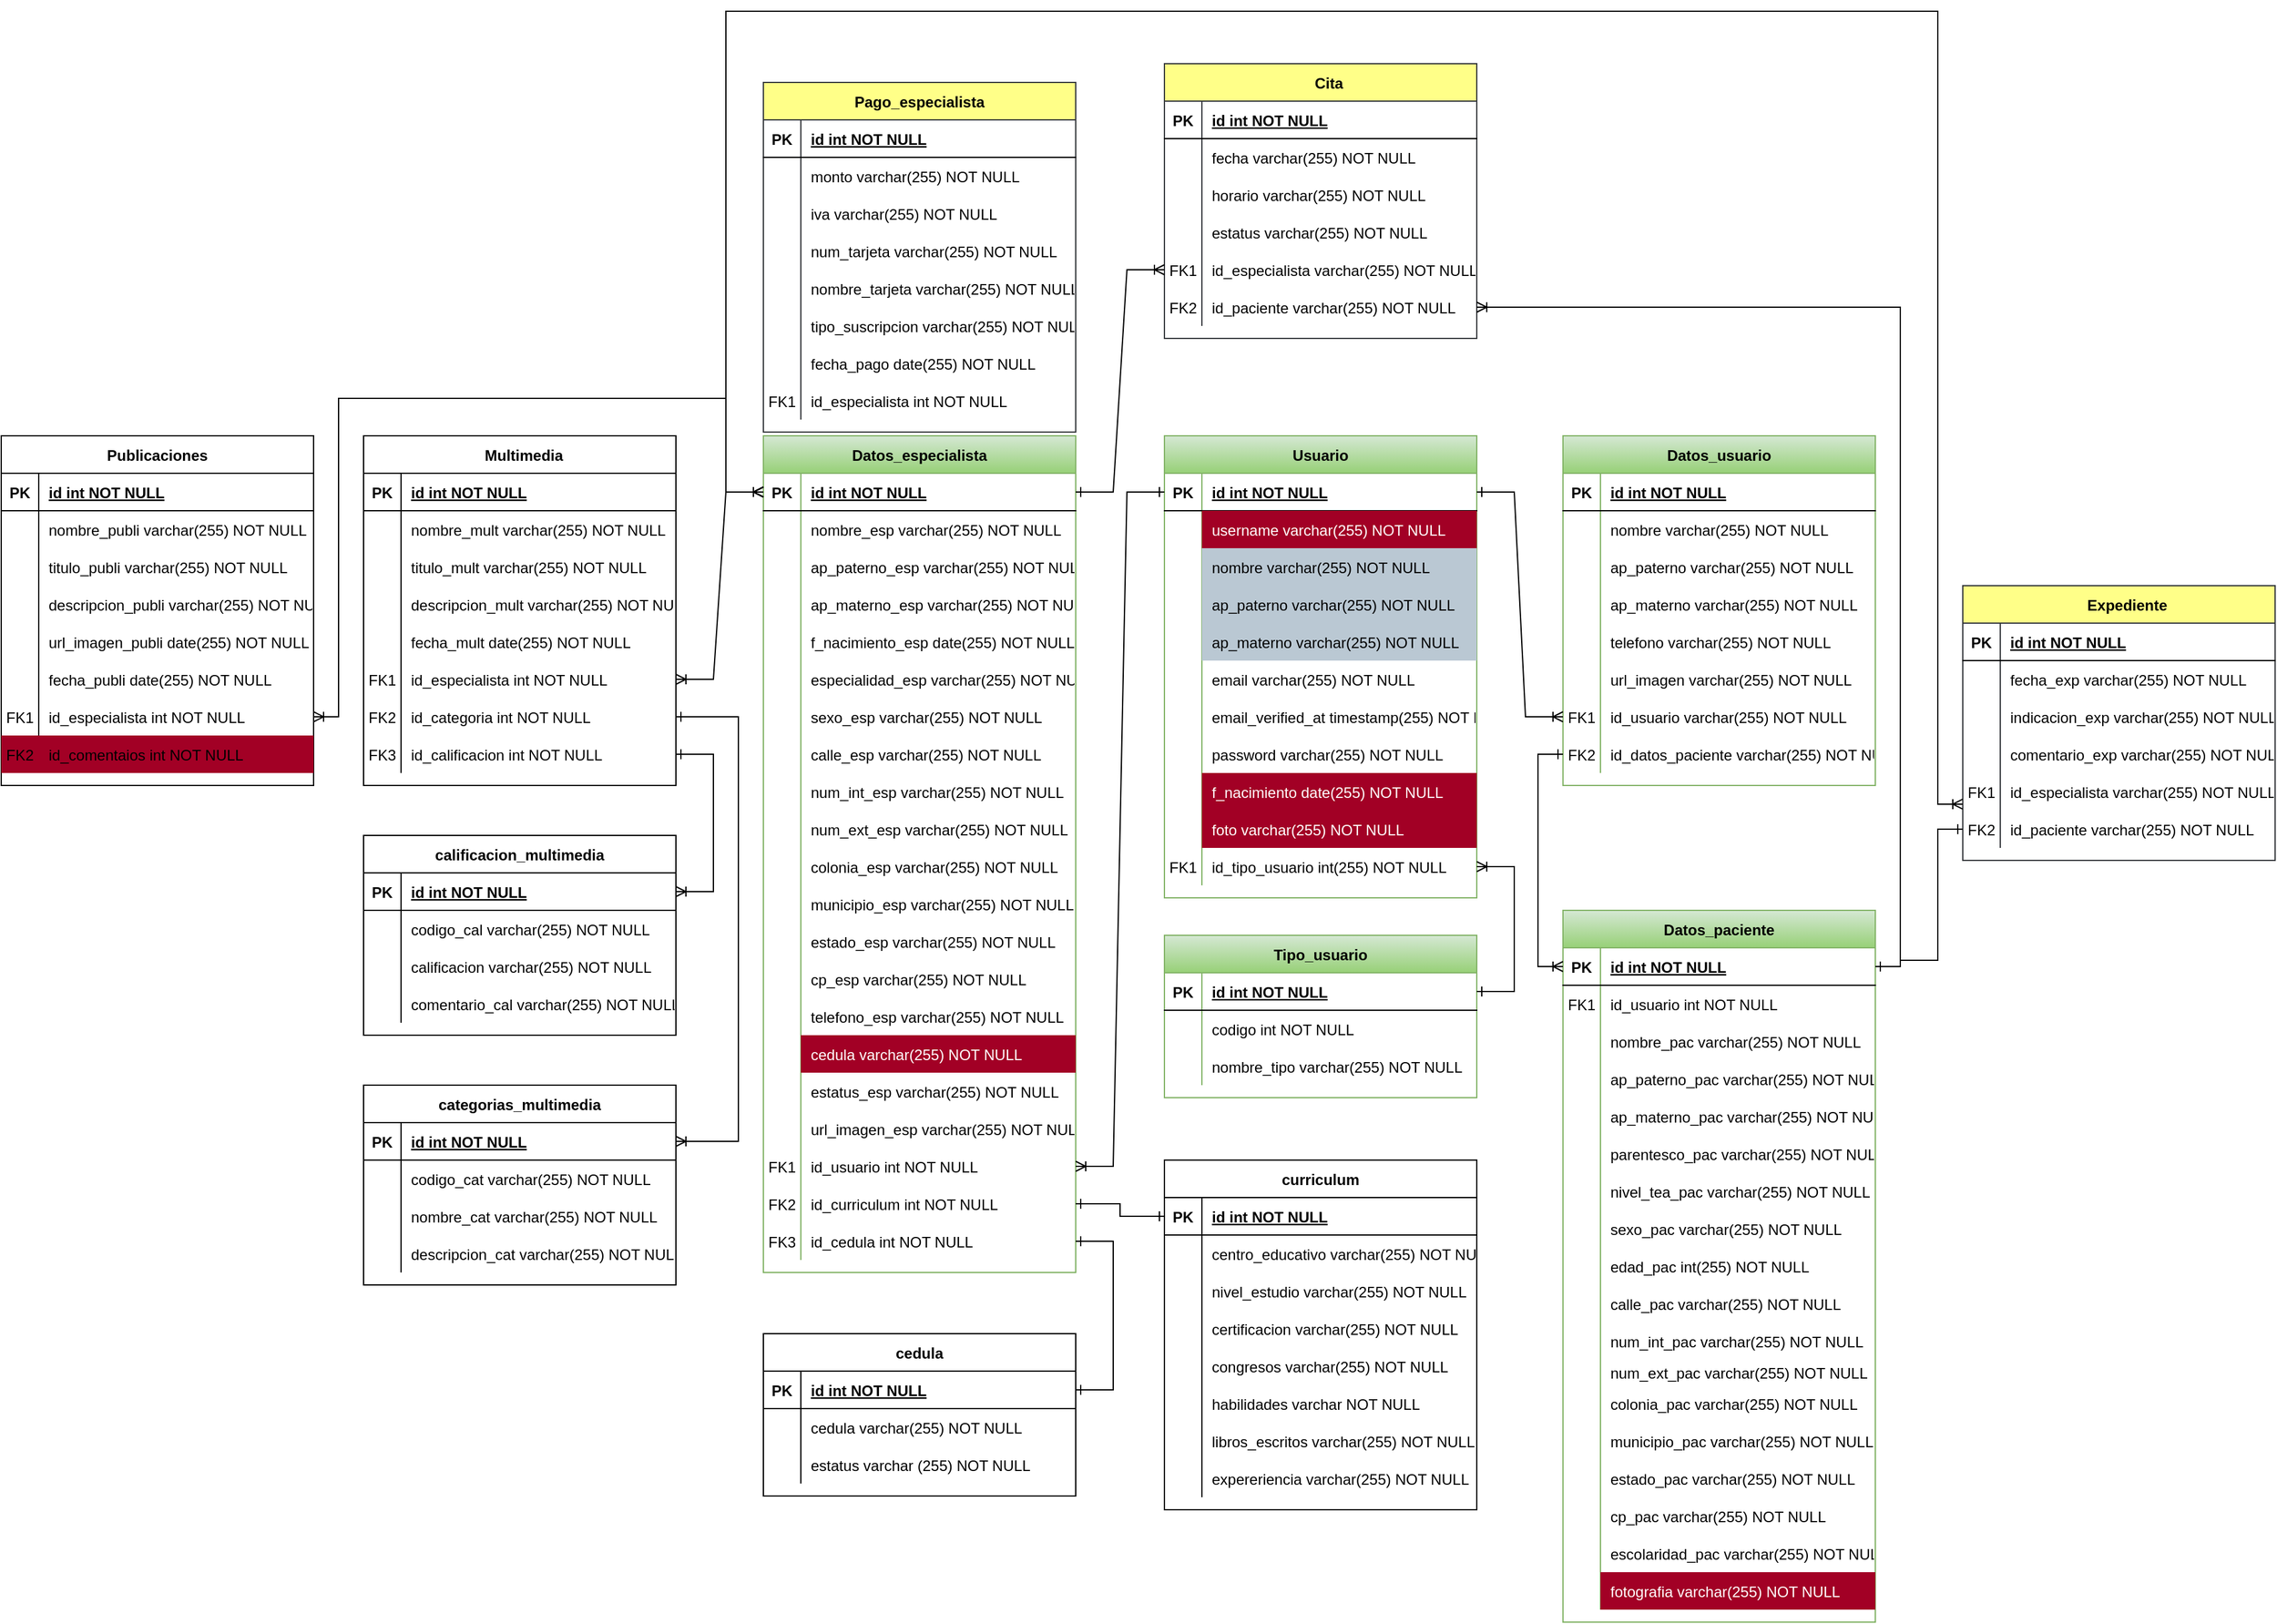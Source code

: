 <mxfile version="20.7.4" type="github">
  <diagram id="R2lEEEUBdFMjLlhIrx00" name="Page-1">
    <mxGraphModel dx="1887" dy="1631" grid="1" gridSize="10" guides="1" tooltips="1" connect="1" arrows="1" fold="1" page="1" pageScale="1" pageWidth="850" pageHeight="1100" math="0" shadow="0" extFonts="Permanent Marker^https://fonts.googleapis.com/css?family=Permanent+Marker">
      <root>
        <mxCell id="0" />
        <mxCell id="1" parent="0" />
        <mxCell id="C-vyLk0tnHw3VtMMgP7b-13" value="Datos_paciente" style="shape=table;startSize=30;container=1;collapsible=1;childLayout=tableLayout;fixedRows=1;rowLines=0;fontStyle=1;align=center;resizeLast=1;fillColor=#d5e8d4;gradientColor=#97d077;strokeColor=#82b366;" parent="1" vertex="1">
          <mxGeometry x="400" y="380" width="250" height="570" as="geometry" />
        </mxCell>
        <mxCell id="C-vyLk0tnHw3VtMMgP7b-14" value="" style="shape=partialRectangle;collapsible=0;dropTarget=0;pointerEvents=0;fillColor=none;points=[[0,0.5],[1,0.5]];portConstraint=eastwest;top=0;left=0;right=0;bottom=1;" parent="C-vyLk0tnHw3VtMMgP7b-13" vertex="1">
          <mxGeometry y="30" width="250" height="30" as="geometry" />
        </mxCell>
        <mxCell id="C-vyLk0tnHw3VtMMgP7b-15" value="PK" style="shape=partialRectangle;overflow=hidden;connectable=0;fillColor=none;top=0;left=0;bottom=0;right=0;fontStyle=1;" parent="C-vyLk0tnHw3VtMMgP7b-14" vertex="1">
          <mxGeometry width="30" height="30" as="geometry">
            <mxRectangle width="30" height="30" as="alternateBounds" />
          </mxGeometry>
        </mxCell>
        <mxCell id="C-vyLk0tnHw3VtMMgP7b-16" value="id int NOT NULL " style="shape=partialRectangle;overflow=hidden;connectable=0;fillColor=none;top=0;left=0;bottom=0;right=0;align=left;spacingLeft=6;fontStyle=5;" parent="C-vyLk0tnHw3VtMMgP7b-14" vertex="1">
          <mxGeometry x="30" width="220" height="30" as="geometry">
            <mxRectangle width="220" height="30" as="alternateBounds" />
          </mxGeometry>
        </mxCell>
        <mxCell id="C-vyLk0tnHw3VtMMgP7b-17" value="" style="shape=partialRectangle;collapsible=0;dropTarget=0;pointerEvents=0;fillColor=none;points=[[0,0.5],[1,0.5]];portConstraint=eastwest;top=0;left=0;right=0;bottom=0;" parent="C-vyLk0tnHw3VtMMgP7b-13" vertex="1">
          <mxGeometry y="60" width="250" height="30" as="geometry" />
        </mxCell>
        <mxCell id="C-vyLk0tnHw3VtMMgP7b-18" value="FK1" style="shape=partialRectangle;overflow=hidden;connectable=0;fillColor=none;top=0;left=0;bottom=0;right=0;" parent="C-vyLk0tnHw3VtMMgP7b-17" vertex="1">
          <mxGeometry width="30" height="30" as="geometry">
            <mxRectangle width="30" height="30" as="alternateBounds" />
          </mxGeometry>
        </mxCell>
        <mxCell id="C-vyLk0tnHw3VtMMgP7b-19" value="id_usuario int NOT NULL" style="shape=partialRectangle;overflow=hidden;connectable=0;fillColor=none;top=0;left=0;bottom=0;right=0;align=left;spacingLeft=6;" parent="C-vyLk0tnHw3VtMMgP7b-17" vertex="1">
          <mxGeometry x="30" width="220" height="30" as="geometry">
            <mxRectangle width="220" height="30" as="alternateBounds" />
          </mxGeometry>
        </mxCell>
        <mxCell id="C-vyLk0tnHw3VtMMgP7b-20" value="" style="shape=partialRectangle;collapsible=0;dropTarget=0;pointerEvents=0;fillColor=none;points=[[0,0.5],[1,0.5]];portConstraint=eastwest;top=0;left=0;right=0;bottom=0;" parent="C-vyLk0tnHw3VtMMgP7b-13" vertex="1">
          <mxGeometry y="90" width="250" height="30" as="geometry" />
        </mxCell>
        <mxCell id="C-vyLk0tnHw3VtMMgP7b-21" value="" style="shape=partialRectangle;overflow=hidden;connectable=0;fillColor=none;top=0;left=0;bottom=0;right=0;" parent="C-vyLk0tnHw3VtMMgP7b-20" vertex="1">
          <mxGeometry width="30" height="30" as="geometry">
            <mxRectangle width="30" height="30" as="alternateBounds" />
          </mxGeometry>
        </mxCell>
        <mxCell id="C-vyLk0tnHw3VtMMgP7b-22" value="nombre_pac varchar(255) NOT NULL" style="shape=partialRectangle;overflow=hidden;connectable=0;fillColor=none;top=0;left=0;bottom=0;right=0;align=left;spacingLeft=6;" parent="C-vyLk0tnHw3VtMMgP7b-20" vertex="1">
          <mxGeometry x="30" width="220" height="30" as="geometry">
            <mxRectangle width="220" height="30" as="alternateBounds" />
          </mxGeometry>
        </mxCell>
        <mxCell id="8WzFkjwSSHfkXtW6JEIC-95" value="" style="shape=partialRectangle;collapsible=0;dropTarget=0;pointerEvents=0;fillColor=none;points=[[0,0.5],[1,0.5]];portConstraint=eastwest;top=0;left=0;right=0;bottom=0;" parent="C-vyLk0tnHw3VtMMgP7b-13" vertex="1">
          <mxGeometry y="120" width="250" height="30" as="geometry" />
        </mxCell>
        <mxCell id="8WzFkjwSSHfkXtW6JEIC-96" value="" style="shape=partialRectangle;overflow=hidden;connectable=0;fillColor=none;top=0;left=0;bottom=0;right=0;" parent="8WzFkjwSSHfkXtW6JEIC-95" vertex="1">
          <mxGeometry width="30" height="30" as="geometry">
            <mxRectangle width="30" height="30" as="alternateBounds" />
          </mxGeometry>
        </mxCell>
        <mxCell id="8WzFkjwSSHfkXtW6JEIC-97" value="ap_paterno_pac varchar(255) NOT NULL" style="shape=partialRectangle;overflow=hidden;connectable=0;fillColor=none;top=0;left=0;bottom=0;right=0;align=left;spacingLeft=6;" parent="8WzFkjwSSHfkXtW6JEIC-95" vertex="1">
          <mxGeometry x="30" width="220" height="30" as="geometry">
            <mxRectangle width="220" height="30" as="alternateBounds" />
          </mxGeometry>
        </mxCell>
        <mxCell id="8WzFkjwSSHfkXtW6JEIC-92" value="" style="shape=partialRectangle;collapsible=0;dropTarget=0;pointerEvents=0;fillColor=none;points=[[0,0.5],[1,0.5]];portConstraint=eastwest;top=0;left=0;right=0;bottom=0;" parent="C-vyLk0tnHw3VtMMgP7b-13" vertex="1">
          <mxGeometry y="150" width="250" height="30" as="geometry" />
        </mxCell>
        <mxCell id="8WzFkjwSSHfkXtW6JEIC-93" value="" style="shape=partialRectangle;overflow=hidden;connectable=0;fillColor=none;top=0;left=0;bottom=0;right=0;" parent="8WzFkjwSSHfkXtW6JEIC-92" vertex="1">
          <mxGeometry width="30" height="30" as="geometry">
            <mxRectangle width="30" height="30" as="alternateBounds" />
          </mxGeometry>
        </mxCell>
        <mxCell id="8WzFkjwSSHfkXtW6JEIC-94" value="ap_materno_pac varchar(255) NOT NULL" style="shape=partialRectangle;overflow=hidden;connectable=0;fillColor=none;top=0;left=0;bottom=0;right=0;align=left;spacingLeft=6;" parent="8WzFkjwSSHfkXtW6JEIC-92" vertex="1">
          <mxGeometry x="30" width="220" height="30" as="geometry">
            <mxRectangle width="220" height="30" as="alternateBounds" />
          </mxGeometry>
        </mxCell>
        <mxCell id="8WzFkjwSSHfkXtW6JEIC-98" value="" style="shape=partialRectangle;collapsible=0;dropTarget=0;pointerEvents=0;fillColor=none;points=[[0,0.5],[1,0.5]];portConstraint=eastwest;top=0;left=0;right=0;bottom=0;" parent="C-vyLk0tnHw3VtMMgP7b-13" vertex="1">
          <mxGeometry y="180" width="250" height="30" as="geometry" />
        </mxCell>
        <mxCell id="8WzFkjwSSHfkXtW6JEIC-99" value="" style="shape=partialRectangle;overflow=hidden;connectable=0;fillColor=none;top=0;left=0;bottom=0;right=0;" parent="8WzFkjwSSHfkXtW6JEIC-98" vertex="1">
          <mxGeometry width="30" height="30" as="geometry">
            <mxRectangle width="30" height="30" as="alternateBounds" />
          </mxGeometry>
        </mxCell>
        <mxCell id="8WzFkjwSSHfkXtW6JEIC-100" value="parentesco_pac varchar(255) NOT NULL" style="shape=partialRectangle;overflow=hidden;connectable=0;fillColor=none;top=0;left=0;bottom=0;right=0;align=left;spacingLeft=6;" parent="8WzFkjwSSHfkXtW6JEIC-98" vertex="1">
          <mxGeometry x="30" width="220" height="30" as="geometry">
            <mxRectangle width="220" height="30" as="alternateBounds" />
          </mxGeometry>
        </mxCell>
        <mxCell id="8WzFkjwSSHfkXtW6JEIC-101" value="" style="shape=partialRectangle;collapsible=0;dropTarget=0;pointerEvents=0;fillColor=none;points=[[0,0.5],[1,0.5]];portConstraint=eastwest;top=0;left=0;right=0;bottom=0;" parent="C-vyLk0tnHw3VtMMgP7b-13" vertex="1">
          <mxGeometry y="210" width="250" height="30" as="geometry" />
        </mxCell>
        <mxCell id="8WzFkjwSSHfkXtW6JEIC-102" value="" style="shape=partialRectangle;overflow=hidden;connectable=0;fillColor=none;top=0;left=0;bottom=0;right=0;" parent="8WzFkjwSSHfkXtW6JEIC-101" vertex="1">
          <mxGeometry width="30" height="30" as="geometry">
            <mxRectangle width="30" height="30" as="alternateBounds" />
          </mxGeometry>
        </mxCell>
        <mxCell id="8WzFkjwSSHfkXtW6JEIC-103" value="nivel_tea_pac varchar(255) NOT NULL" style="shape=partialRectangle;overflow=hidden;connectable=0;fillColor=none;top=0;left=0;bottom=0;right=0;align=left;spacingLeft=6;" parent="8WzFkjwSSHfkXtW6JEIC-101" vertex="1">
          <mxGeometry x="30" width="220" height="30" as="geometry">
            <mxRectangle width="220" height="30" as="alternateBounds" />
          </mxGeometry>
        </mxCell>
        <mxCell id="8WzFkjwSSHfkXtW6JEIC-104" value="" style="shape=partialRectangle;collapsible=0;dropTarget=0;pointerEvents=0;fillColor=none;points=[[0,0.5],[1,0.5]];portConstraint=eastwest;top=0;left=0;right=0;bottom=0;" parent="C-vyLk0tnHw3VtMMgP7b-13" vertex="1">
          <mxGeometry y="240" width="250" height="30" as="geometry" />
        </mxCell>
        <mxCell id="8WzFkjwSSHfkXtW6JEIC-105" value="" style="shape=partialRectangle;overflow=hidden;connectable=0;fillColor=none;top=0;left=0;bottom=0;right=0;" parent="8WzFkjwSSHfkXtW6JEIC-104" vertex="1">
          <mxGeometry width="30" height="30" as="geometry">
            <mxRectangle width="30" height="30" as="alternateBounds" />
          </mxGeometry>
        </mxCell>
        <mxCell id="8WzFkjwSSHfkXtW6JEIC-106" value="sexo_pac varchar(255) NOT NULL" style="shape=partialRectangle;overflow=hidden;connectable=0;fillColor=none;top=0;left=0;bottom=0;right=0;align=left;spacingLeft=6;" parent="8WzFkjwSSHfkXtW6JEIC-104" vertex="1">
          <mxGeometry x="30" width="220" height="30" as="geometry">
            <mxRectangle width="220" height="30" as="alternateBounds" />
          </mxGeometry>
        </mxCell>
        <mxCell id="8WzFkjwSSHfkXtW6JEIC-114" value="" style="shape=partialRectangle;collapsible=0;dropTarget=0;pointerEvents=0;fillColor=none;points=[[0,0.5],[1,0.5]];portConstraint=eastwest;top=0;left=0;right=0;bottom=0;" parent="C-vyLk0tnHw3VtMMgP7b-13" vertex="1">
          <mxGeometry y="270" width="250" height="30" as="geometry" />
        </mxCell>
        <mxCell id="8WzFkjwSSHfkXtW6JEIC-115" value="" style="shape=partialRectangle;overflow=hidden;connectable=0;fillColor=none;top=0;left=0;bottom=0;right=0;" parent="8WzFkjwSSHfkXtW6JEIC-114" vertex="1">
          <mxGeometry width="30" height="30" as="geometry">
            <mxRectangle width="30" height="30" as="alternateBounds" />
          </mxGeometry>
        </mxCell>
        <mxCell id="8WzFkjwSSHfkXtW6JEIC-116" value="edad_pac int(255) NOT NULL" style="shape=partialRectangle;overflow=hidden;connectable=0;fillColor=none;top=0;left=0;bottom=0;right=0;align=left;spacingLeft=6;" parent="8WzFkjwSSHfkXtW6JEIC-114" vertex="1">
          <mxGeometry x="30" width="220" height="30" as="geometry">
            <mxRectangle width="220" height="30" as="alternateBounds" />
          </mxGeometry>
        </mxCell>
        <mxCell id="8WzFkjwSSHfkXtW6JEIC-120" value="" style="shape=partialRectangle;collapsible=0;dropTarget=0;pointerEvents=0;fillColor=none;points=[[0,0.5],[1,0.5]];portConstraint=eastwest;top=0;left=0;right=0;bottom=0;" parent="C-vyLk0tnHw3VtMMgP7b-13" vertex="1">
          <mxGeometry y="300" width="250" height="30" as="geometry" />
        </mxCell>
        <mxCell id="8WzFkjwSSHfkXtW6JEIC-121" value="" style="shape=partialRectangle;overflow=hidden;connectable=0;fillColor=none;top=0;left=0;bottom=0;right=0;" parent="8WzFkjwSSHfkXtW6JEIC-120" vertex="1">
          <mxGeometry width="30" height="30" as="geometry">
            <mxRectangle width="30" height="30" as="alternateBounds" />
          </mxGeometry>
        </mxCell>
        <mxCell id="8WzFkjwSSHfkXtW6JEIC-122" value="calle_pac varchar(255) NOT NULL" style="shape=partialRectangle;overflow=hidden;connectable=0;fillColor=none;top=0;left=0;bottom=0;right=0;align=left;spacingLeft=6;" parent="8WzFkjwSSHfkXtW6JEIC-120" vertex="1">
          <mxGeometry x="30" width="220" height="30" as="geometry">
            <mxRectangle width="220" height="30" as="alternateBounds" />
          </mxGeometry>
        </mxCell>
        <mxCell id="8WzFkjwSSHfkXtW6JEIC-126" value="" style="shape=partialRectangle;collapsible=0;dropTarget=0;pointerEvents=0;fillColor=none;points=[[0,0.5],[1,0.5]];portConstraint=eastwest;top=0;left=0;right=0;bottom=0;" parent="C-vyLk0tnHw3VtMMgP7b-13" vertex="1">
          <mxGeometry y="330" width="250" height="30" as="geometry" />
        </mxCell>
        <mxCell id="8WzFkjwSSHfkXtW6JEIC-127" value="" style="shape=partialRectangle;overflow=hidden;connectable=0;fillColor=none;top=0;left=0;bottom=0;right=0;" parent="8WzFkjwSSHfkXtW6JEIC-126" vertex="1">
          <mxGeometry width="30" height="30" as="geometry">
            <mxRectangle width="30" height="30" as="alternateBounds" />
          </mxGeometry>
        </mxCell>
        <mxCell id="8WzFkjwSSHfkXtW6JEIC-128" value="num_int_pac varchar(255) NOT NULL" style="shape=partialRectangle;overflow=hidden;connectable=0;fillColor=none;top=0;left=0;bottom=0;right=0;align=left;spacingLeft=6;" parent="8WzFkjwSSHfkXtW6JEIC-126" vertex="1">
          <mxGeometry x="30" width="220" height="30" as="geometry">
            <mxRectangle width="220" height="30" as="alternateBounds" />
          </mxGeometry>
        </mxCell>
        <mxCell id="8WzFkjwSSHfkXtW6JEIC-129" value="" style="shape=partialRectangle;collapsible=0;dropTarget=0;pointerEvents=0;fillColor=none;points=[[0,0.5],[1,0.5]];portConstraint=eastwest;top=0;left=0;right=0;bottom=0;" parent="C-vyLk0tnHw3VtMMgP7b-13" vertex="1">
          <mxGeometry y="360" width="250" height="20" as="geometry" />
        </mxCell>
        <mxCell id="8WzFkjwSSHfkXtW6JEIC-130" value="" style="shape=partialRectangle;overflow=hidden;connectable=0;fillColor=none;top=0;left=0;bottom=0;right=0;" parent="8WzFkjwSSHfkXtW6JEIC-129" vertex="1">
          <mxGeometry width="30" height="20" as="geometry">
            <mxRectangle width="30" height="20" as="alternateBounds" />
          </mxGeometry>
        </mxCell>
        <mxCell id="8WzFkjwSSHfkXtW6JEIC-131" value="num_ext_pac varchar(255) NOT NULL" style="shape=partialRectangle;overflow=hidden;connectable=0;fillColor=none;top=0;left=0;bottom=0;right=0;align=left;spacingLeft=6;" parent="8WzFkjwSSHfkXtW6JEIC-129" vertex="1">
          <mxGeometry x="30" width="220" height="20" as="geometry">
            <mxRectangle width="220" height="20" as="alternateBounds" />
          </mxGeometry>
        </mxCell>
        <mxCell id="8WzFkjwSSHfkXtW6JEIC-123" value="" style="shape=partialRectangle;collapsible=0;dropTarget=0;pointerEvents=0;fillColor=none;points=[[0,0.5],[1,0.5]];portConstraint=eastwest;top=0;left=0;right=0;bottom=0;" parent="C-vyLk0tnHw3VtMMgP7b-13" vertex="1">
          <mxGeometry y="380" width="250" height="30" as="geometry" />
        </mxCell>
        <mxCell id="8WzFkjwSSHfkXtW6JEIC-124" value="" style="shape=partialRectangle;overflow=hidden;connectable=0;fillColor=none;top=0;left=0;bottom=0;right=0;" parent="8WzFkjwSSHfkXtW6JEIC-123" vertex="1">
          <mxGeometry width="30" height="30" as="geometry">
            <mxRectangle width="30" height="30" as="alternateBounds" />
          </mxGeometry>
        </mxCell>
        <mxCell id="8WzFkjwSSHfkXtW6JEIC-125" value="colonia_pac varchar(255) NOT NULL" style="shape=partialRectangle;overflow=hidden;connectable=0;fillColor=none;top=0;left=0;bottom=0;right=0;align=left;spacingLeft=6;" parent="8WzFkjwSSHfkXtW6JEIC-123" vertex="1">
          <mxGeometry x="30" width="220" height="30" as="geometry">
            <mxRectangle width="220" height="30" as="alternateBounds" />
          </mxGeometry>
        </mxCell>
        <mxCell id="8WzFkjwSSHfkXtW6JEIC-175" value="" style="shape=partialRectangle;collapsible=0;dropTarget=0;pointerEvents=0;fillColor=none;points=[[0,0.5],[1,0.5]];portConstraint=eastwest;top=0;left=0;right=0;bottom=0;" parent="C-vyLk0tnHw3VtMMgP7b-13" vertex="1">
          <mxGeometry y="410" width="250" height="30" as="geometry" />
        </mxCell>
        <mxCell id="8WzFkjwSSHfkXtW6JEIC-176" value="" style="shape=partialRectangle;overflow=hidden;connectable=0;fillColor=none;top=0;left=0;bottom=0;right=0;" parent="8WzFkjwSSHfkXtW6JEIC-175" vertex="1">
          <mxGeometry width="30" height="30" as="geometry">
            <mxRectangle width="30" height="30" as="alternateBounds" />
          </mxGeometry>
        </mxCell>
        <mxCell id="8WzFkjwSSHfkXtW6JEIC-177" value="municipio_pac varchar(255) NOT NULL" style="shape=partialRectangle;overflow=hidden;connectable=0;fillColor=none;top=0;left=0;bottom=0;right=0;align=left;spacingLeft=6;" parent="8WzFkjwSSHfkXtW6JEIC-175" vertex="1">
          <mxGeometry x="30" width="220" height="30" as="geometry">
            <mxRectangle width="220" height="30" as="alternateBounds" />
          </mxGeometry>
        </mxCell>
        <mxCell id="8WzFkjwSSHfkXtW6JEIC-178" value="" style="shape=partialRectangle;collapsible=0;dropTarget=0;pointerEvents=0;fillColor=none;points=[[0,0.5],[1,0.5]];portConstraint=eastwest;top=0;left=0;right=0;bottom=0;" parent="C-vyLk0tnHw3VtMMgP7b-13" vertex="1">
          <mxGeometry y="440" width="250" height="30" as="geometry" />
        </mxCell>
        <mxCell id="8WzFkjwSSHfkXtW6JEIC-179" value="" style="shape=partialRectangle;overflow=hidden;connectable=0;fillColor=none;top=0;left=0;bottom=0;right=0;" parent="8WzFkjwSSHfkXtW6JEIC-178" vertex="1">
          <mxGeometry width="30" height="30" as="geometry">
            <mxRectangle width="30" height="30" as="alternateBounds" />
          </mxGeometry>
        </mxCell>
        <mxCell id="8WzFkjwSSHfkXtW6JEIC-180" value="estado_pac varchar(255) NOT NULL" style="shape=partialRectangle;overflow=hidden;connectable=0;fillColor=none;top=0;left=0;bottom=0;right=0;align=left;spacingLeft=6;" parent="8WzFkjwSSHfkXtW6JEIC-178" vertex="1">
          <mxGeometry x="30" width="220" height="30" as="geometry">
            <mxRectangle width="220" height="30" as="alternateBounds" />
          </mxGeometry>
        </mxCell>
        <mxCell id="8WzFkjwSSHfkXtW6JEIC-181" value="" style="shape=partialRectangle;collapsible=0;dropTarget=0;pointerEvents=0;fillColor=none;points=[[0,0.5],[1,0.5]];portConstraint=eastwest;top=0;left=0;right=0;bottom=0;" parent="C-vyLk0tnHw3VtMMgP7b-13" vertex="1">
          <mxGeometry y="470" width="250" height="30" as="geometry" />
        </mxCell>
        <mxCell id="8WzFkjwSSHfkXtW6JEIC-182" value="" style="shape=partialRectangle;overflow=hidden;connectable=0;fillColor=none;top=0;left=0;bottom=0;right=0;" parent="8WzFkjwSSHfkXtW6JEIC-181" vertex="1">
          <mxGeometry width="30" height="30" as="geometry">
            <mxRectangle width="30" height="30" as="alternateBounds" />
          </mxGeometry>
        </mxCell>
        <mxCell id="8WzFkjwSSHfkXtW6JEIC-183" value="cp_pac varchar(255) NOT NULL" style="shape=partialRectangle;overflow=hidden;connectable=0;fillColor=none;top=0;left=0;bottom=0;right=0;align=left;spacingLeft=6;" parent="8WzFkjwSSHfkXtW6JEIC-181" vertex="1">
          <mxGeometry x="30" width="220" height="30" as="geometry">
            <mxRectangle width="220" height="30" as="alternateBounds" />
          </mxGeometry>
        </mxCell>
        <mxCell id="8WzFkjwSSHfkXtW6JEIC-184" value="" style="shape=partialRectangle;collapsible=0;dropTarget=0;pointerEvents=0;fillColor=none;points=[[0,0.5],[1,0.5]];portConstraint=eastwest;top=0;left=0;right=0;bottom=0;" parent="C-vyLk0tnHw3VtMMgP7b-13" vertex="1">
          <mxGeometry y="500" width="250" height="30" as="geometry" />
        </mxCell>
        <mxCell id="8WzFkjwSSHfkXtW6JEIC-185" value="" style="shape=partialRectangle;overflow=hidden;connectable=0;fillColor=none;top=0;left=0;bottom=0;right=0;" parent="8WzFkjwSSHfkXtW6JEIC-184" vertex="1">
          <mxGeometry width="30" height="30" as="geometry">
            <mxRectangle width="30" height="30" as="alternateBounds" />
          </mxGeometry>
        </mxCell>
        <mxCell id="8WzFkjwSSHfkXtW6JEIC-186" value="escolaridad_pac varchar(255) NOT NULL" style="shape=partialRectangle;overflow=hidden;connectable=0;fillColor=none;top=0;left=0;bottom=0;right=0;align=left;spacingLeft=6;" parent="8WzFkjwSSHfkXtW6JEIC-184" vertex="1">
          <mxGeometry x="30" width="220" height="30" as="geometry">
            <mxRectangle width="220" height="30" as="alternateBounds" />
          </mxGeometry>
        </mxCell>
        <mxCell id="8WzFkjwSSHfkXtW6JEIC-187" value="" style="shape=partialRectangle;collapsible=0;dropTarget=0;pointerEvents=0;fillColor=none;points=[[0,0.5],[1,0.5]];portConstraint=eastwest;top=0;left=0;right=0;bottom=0;" parent="C-vyLk0tnHw3VtMMgP7b-13" vertex="1">
          <mxGeometry y="530" width="250" height="30" as="geometry" />
        </mxCell>
        <mxCell id="8WzFkjwSSHfkXtW6JEIC-188" value="" style="shape=partialRectangle;overflow=hidden;connectable=0;fillColor=none;top=0;left=0;bottom=0;right=0;" parent="8WzFkjwSSHfkXtW6JEIC-187" vertex="1">
          <mxGeometry width="30" height="30" as="geometry">
            <mxRectangle width="30" height="30" as="alternateBounds" />
          </mxGeometry>
        </mxCell>
        <mxCell id="8WzFkjwSSHfkXtW6JEIC-189" value="fotografia varchar(255) NOT NULL" style="shape=partialRectangle;overflow=hidden;connectable=0;fillColor=#a20025;top=0;left=0;bottom=0;right=0;align=left;spacingLeft=6;fontColor=#ffffff;strokeColor=#6F0000;" parent="8WzFkjwSSHfkXtW6JEIC-187" vertex="1">
          <mxGeometry x="30" width="220" height="30" as="geometry">
            <mxRectangle width="220" height="30" as="alternateBounds" />
          </mxGeometry>
        </mxCell>
        <mxCell id="C-vyLk0tnHw3VtMMgP7b-23" value="Usuario" style="shape=table;startSize=30;container=1;collapsible=1;childLayout=tableLayout;fixedRows=1;rowLines=0;fontStyle=1;align=center;resizeLast=1;fillColor=#d5e8d4;gradientColor=#97d077;strokeColor=#82b366;" parent="1" vertex="1">
          <mxGeometry x="81" width="250" height="370" as="geometry" />
        </mxCell>
        <mxCell id="C-vyLk0tnHw3VtMMgP7b-24" value="" style="shape=partialRectangle;collapsible=0;dropTarget=0;pointerEvents=0;fillColor=none;points=[[0,0.5],[1,0.5]];portConstraint=eastwest;top=0;left=0;right=0;bottom=1;" parent="C-vyLk0tnHw3VtMMgP7b-23" vertex="1">
          <mxGeometry y="30" width="250" height="30" as="geometry" />
        </mxCell>
        <mxCell id="C-vyLk0tnHw3VtMMgP7b-25" value="PK" style="shape=partialRectangle;overflow=hidden;connectable=0;fillColor=none;top=0;left=0;bottom=0;right=0;fontStyle=1;" parent="C-vyLk0tnHw3VtMMgP7b-24" vertex="1">
          <mxGeometry width="30" height="30" as="geometry">
            <mxRectangle width="30" height="30" as="alternateBounds" />
          </mxGeometry>
        </mxCell>
        <mxCell id="C-vyLk0tnHw3VtMMgP7b-26" value="id int NOT NULL " style="shape=partialRectangle;overflow=hidden;connectable=0;fillColor=none;top=0;left=0;bottom=0;right=0;align=left;spacingLeft=6;fontStyle=5;" parent="C-vyLk0tnHw3VtMMgP7b-24" vertex="1">
          <mxGeometry x="30" width="220" height="30" as="geometry">
            <mxRectangle width="220" height="30" as="alternateBounds" />
          </mxGeometry>
        </mxCell>
        <mxCell id="C-vyLk0tnHw3VtMMgP7b-27" value="" style="shape=partialRectangle;collapsible=0;dropTarget=0;pointerEvents=0;fillColor=none;points=[[0,0.5],[1,0.5]];portConstraint=eastwest;top=0;left=0;right=0;bottom=0;" parent="C-vyLk0tnHw3VtMMgP7b-23" vertex="1">
          <mxGeometry y="60" width="250" height="30" as="geometry" />
        </mxCell>
        <mxCell id="C-vyLk0tnHw3VtMMgP7b-28" value="" style="shape=partialRectangle;overflow=hidden;connectable=0;fillColor=none;top=0;left=0;bottom=0;right=0;" parent="C-vyLk0tnHw3VtMMgP7b-27" vertex="1">
          <mxGeometry width="30" height="30" as="geometry">
            <mxRectangle width="30" height="30" as="alternateBounds" />
          </mxGeometry>
        </mxCell>
        <mxCell id="C-vyLk0tnHw3VtMMgP7b-29" value="username varchar(255) NOT NULL" style="shape=partialRectangle;overflow=hidden;connectable=0;fillColor=#a20025;top=0;left=0;bottom=0;right=0;align=left;spacingLeft=6;fontColor=#ffffff;strokeColor=#6F0000;" parent="C-vyLk0tnHw3VtMMgP7b-27" vertex="1">
          <mxGeometry x="30" width="220" height="30" as="geometry">
            <mxRectangle width="220" height="30" as="alternateBounds" />
          </mxGeometry>
        </mxCell>
        <mxCell id="8WzFkjwSSHfkXtW6JEIC-31" value="" style="shape=partialRectangle;collapsible=0;dropTarget=0;pointerEvents=0;fillColor=none;points=[[0,0.5],[1,0.5]];portConstraint=eastwest;top=0;left=0;right=0;bottom=0;" parent="C-vyLk0tnHw3VtMMgP7b-23" vertex="1">
          <mxGeometry y="90" width="250" height="30" as="geometry" />
        </mxCell>
        <mxCell id="8WzFkjwSSHfkXtW6JEIC-32" value="" style="shape=partialRectangle;overflow=hidden;connectable=0;fillColor=none;top=0;left=0;bottom=0;right=0;" parent="8WzFkjwSSHfkXtW6JEIC-31" vertex="1">
          <mxGeometry width="30" height="30" as="geometry">
            <mxRectangle width="30" height="30" as="alternateBounds" />
          </mxGeometry>
        </mxCell>
        <mxCell id="8WzFkjwSSHfkXtW6JEIC-33" value="nombre varchar(255) NOT NULL" style="shape=partialRectangle;overflow=hidden;connectable=0;fillColor=#bac8d3;top=0;left=0;bottom=0;right=0;align=left;spacingLeft=6;strokeColor=#23445d;" parent="8WzFkjwSSHfkXtW6JEIC-31" vertex="1">
          <mxGeometry x="30" width="220" height="30" as="geometry">
            <mxRectangle width="220" height="30" as="alternateBounds" />
          </mxGeometry>
        </mxCell>
        <mxCell id="8WzFkjwSSHfkXtW6JEIC-37" value="" style="shape=partialRectangle;collapsible=0;dropTarget=0;pointerEvents=0;fillColor=none;points=[[0,0.5],[1,0.5]];portConstraint=eastwest;top=0;left=0;right=0;bottom=0;" parent="C-vyLk0tnHw3VtMMgP7b-23" vertex="1">
          <mxGeometry y="120" width="250" height="30" as="geometry" />
        </mxCell>
        <mxCell id="8WzFkjwSSHfkXtW6JEIC-38" value="" style="shape=partialRectangle;overflow=hidden;connectable=0;fillColor=none;top=0;left=0;bottom=0;right=0;" parent="8WzFkjwSSHfkXtW6JEIC-37" vertex="1">
          <mxGeometry width="30" height="30" as="geometry">
            <mxRectangle width="30" height="30" as="alternateBounds" />
          </mxGeometry>
        </mxCell>
        <mxCell id="8WzFkjwSSHfkXtW6JEIC-39" value="ap_paterno varchar(255) NOT NULL" style="shape=partialRectangle;overflow=hidden;connectable=0;fillColor=#bac8d3;top=0;left=0;bottom=0;right=0;align=left;spacingLeft=6;strokeColor=#23445d;" parent="8WzFkjwSSHfkXtW6JEIC-37" vertex="1">
          <mxGeometry x="30" width="220" height="30" as="geometry">
            <mxRectangle width="220" height="30" as="alternateBounds" />
          </mxGeometry>
        </mxCell>
        <mxCell id="8WzFkjwSSHfkXtW6JEIC-34" value="" style="shape=partialRectangle;collapsible=0;dropTarget=0;pointerEvents=0;fillColor=none;points=[[0,0.5],[1,0.5]];portConstraint=eastwest;top=0;left=0;right=0;bottom=0;" parent="C-vyLk0tnHw3VtMMgP7b-23" vertex="1">
          <mxGeometry y="150" width="250" height="30" as="geometry" />
        </mxCell>
        <mxCell id="8WzFkjwSSHfkXtW6JEIC-35" value="" style="shape=partialRectangle;overflow=hidden;connectable=0;fillColor=none;top=0;left=0;bottom=0;right=0;" parent="8WzFkjwSSHfkXtW6JEIC-34" vertex="1">
          <mxGeometry width="30" height="30" as="geometry">
            <mxRectangle width="30" height="30" as="alternateBounds" />
          </mxGeometry>
        </mxCell>
        <mxCell id="8WzFkjwSSHfkXtW6JEIC-36" value="ap_materno varchar(255) NOT NULL" style="shape=partialRectangle;overflow=hidden;connectable=0;fillColor=#bac8d3;top=0;left=0;bottom=0;right=0;align=left;spacingLeft=6;strokeColor=#23445d;" parent="8WzFkjwSSHfkXtW6JEIC-34" vertex="1">
          <mxGeometry x="30" width="220" height="30" as="geometry">
            <mxRectangle width="220" height="30" as="alternateBounds" />
          </mxGeometry>
        </mxCell>
        <mxCell id="8WzFkjwSSHfkXtW6JEIC-40" value="" style="shape=partialRectangle;collapsible=0;dropTarget=0;pointerEvents=0;fillColor=none;points=[[0,0.5],[1,0.5]];portConstraint=eastwest;top=0;left=0;right=0;bottom=0;" parent="C-vyLk0tnHw3VtMMgP7b-23" vertex="1">
          <mxGeometry y="180" width="250" height="30" as="geometry" />
        </mxCell>
        <mxCell id="8WzFkjwSSHfkXtW6JEIC-41" value="" style="shape=partialRectangle;overflow=hidden;connectable=0;fillColor=none;top=0;left=0;bottom=0;right=0;" parent="8WzFkjwSSHfkXtW6JEIC-40" vertex="1">
          <mxGeometry width="30" height="30" as="geometry">
            <mxRectangle width="30" height="30" as="alternateBounds" />
          </mxGeometry>
        </mxCell>
        <mxCell id="8WzFkjwSSHfkXtW6JEIC-42" value="email varchar(255) NOT NULL" style="shape=partialRectangle;overflow=hidden;connectable=0;fillColor=none;top=0;left=0;bottom=0;right=0;align=left;spacingLeft=6;" parent="8WzFkjwSSHfkXtW6JEIC-40" vertex="1">
          <mxGeometry x="30" width="220" height="30" as="geometry">
            <mxRectangle width="220" height="30" as="alternateBounds" />
          </mxGeometry>
        </mxCell>
        <mxCell id="8WzFkjwSSHfkXtW6JEIC-43" value="" style="shape=partialRectangle;collapsible=0;dropTarget=0;pointerEvents=0;fillColor=none;points=[[0,0.5],[1,0.5]];portConstraint=eastwest;top=0;left=0;right=0;bottom=0;" parent="C-vyLk0tnHw3VtMMgP7b-23" vertex="1">
          <mxGeometry y="210" width="250" height="30" as="geometry" />
        </mxCell>
        <mxCell id="8WzFkjwSSHfkXtW6JEIC-44" value="" style="shape=partialRectangle;overflow=hidden;connectable=0;fillColor=none;top=0;left=0;bottom=0;right=0;" parent="8WzFkjwSSHfkXtW6JEIC-43" vertex="1">
          <mxGeometry width="30" height="30" as="geometry">
            <mxRectangle width="30" height="30" as="alternateBounds" />
          </mxGeometry>
        </mxCell>
        <mxCell id="8WzFkjwSSHfkXtW6JEIC-45" value="email_verified_at timestamp(255) NOT NULL" style="shape=partialRectangle;overflow=hidden;connectable=0;fillColor=none;top=0;left=0;bottom=0;right=0;align=left;spacingLeft=6;" parent="8WzFkjwSSHfkXtW6JEIC-43" vertex="1">
          <mxGeometry x="30" width="220" height="30" as="geometry">
            <mxRectangle width="220" height="30" as="alternateBounds" />
          </mxGeometry>
        </mxCell>
        <mxCell id="8WzFkjwSSHfkXtW6JEIC-46" value="" style="shape=partialRectangle;collapsible=0;dropTarget=0;pointerEvents=0;fillColor=none;points=[[0,0.5],[1,0.5]];portConstraint=eastwest;top=0;left=0;right=0;bottom=0;" parent="C-vyLk0tnHw3VtMMgP7b-23" vertex="1">
          <mxGeometry y="240" width="250" height="30" as="geometry" />
        </mxCell>
        <mxCell id="8WzFkjwSSHfkXtW6JEIC-47" value="" style="shape=partialRectangle;overflow=hidden;connectable=0;fillColor=none;top=0;left=0;bottom=0;right=0;" parent="8WzFkjwSSHfkXtW6JEIC-46" vertex="1">
          <mxGeometry width="30" height="30" as="geometry">
            <mxRectangle width="30" height="30" as="alternateBounds" />
          </mxGeometry>
        </mxCell>
        <mxCell id="8WzFkjwSSHfkXtW6JEIC-48" value="password varchar(255) NOT NULL" style="shape=partialRectangle;overflow=hidden;connectable=0;fillColor=none;top=0;left=0;bottom=0;right=0;align=left;spacingLeft=6;" parent="8WzFkjwSSHfkXtW6JEIC-46" vertex="1">
          <mxGeometry x="30" width="220" height="30" as="geometry">
            <mxRectangle width="220" height="30" as="alternateBounds" />
          </mxGeometry>
        </mxCell>
        <mxCell id="8WzFkjwSSHfkXtW6JEIC-49" value="" style="shape=partialRectangle;collapsible=0;dropTarget=0;pointerEvents=0;fillColor=none;points=[[0,0.5],[1,0.5]];portConstraint=eastwest;top=0;left=0;right=0;bottom=0;" parent="C-vyLk0tnHw3VtMMgP7b-23" vertex="1">
          <mxGeometry y="270" width="250" height="30" as="geometry" />
        </mxCell>
        <mxCell id="8WzFkjwSSHfkXtW6JEIC-50" value="" style="shape=partialRectangle;overflow=hidden;connectable=0;fillColor=none;top=0;left=0;bottom=0;right=0;" parent="8WzFkjwSSHfkXtW6JEIC-49" vertex="1">
          <mxGeometry width="30" height="30" as="geometry">
            <mxRectangle width="30" height="30" as="alternateBounds" />
          </mxGeometry>
        </mxCell>
        <mxCell id="8WzFkjwSSHfkXtW6JEIC-51" value="f_nacimiento date(255) NOT NULL" style="shape=partialRectangle;overflow=hidden;connectable=0;fillColor=#a20025;top=0;left=0;bottom=0;right=0;align=left;spacingLeft=6;fontColor=#ffffff;strokeColor=#6F0000;" parent="8WzFkjwSSHfkXtW6JEIC-49" vertex="1">
          <mxGeometry x="30" width="220" height="30" as="geometry">
            <mxRectangle width="220" height="30" as="alternateBounds" />
          </mxGeometry>
        </mxCell>
        <mxCell id="8WzFkjwSSHfkXtW6JEIC-80" value="" style="shape=partialRectangle;collapsible=0;dropTarget=0;pointerEvents=0;fillColor=none;points=[[0,0.5],[1,0.5]];portConstraint=eastwest;top=0;left=0;right=0;bottom=0;" parent="C-vyLk0tnHw3VtMMgP7b-23" vertex="1">
          <mxGeometry y="300" width="250" height="30" as="geometry" />
        </mxCell>
        <mxCell id="8WzFkjwSSHfkXtW6JEIC-81" value="" style="shape=partialRectangle;overflow=hidden;connectable=0;fillColor=none;top=0;left=0;bottom=0;right=0;" parent="8WzFkjwSSHfkXtW6JEIC-80" vertex="1">
          <mxGeometry width="30" height="30" as="geometry">
            <mxRectangle width="30" height="30" as="alternateBounds" />
          </mxGeometry>
        </mxCell>
        <mxCell id="8WzFkjwSSHfkXtW6JEIC-82" value="foto varchar(255) NOT NULL" style="shape=partialRectangle;overflow=hidden;connectable=0;fillColor=#a20025;top=0;left=0;bottom=0;right=0;align=left;spacingLeft=6;fontColor=#ffffff;strokeColor=#6F0000;" parent="8WzFkjwSSHfkXtW6JEIC-80" vertex="1">
          <mxGeometry x="30" width="220" height="30" as="geometry">
            <mxRectangle width="220" height="30" as="alternateBounds" />
          </mxGeometry>
        </mxCell>
        <mxCell id="8WzFkjwSSHfkXtW6JEIC-83" value="" style="shape=partialRectangle;collapsible=0;dropTarget=0;pointerEvents=0;fillColor=none;points=[[0,0.5],[1,0.5]];portConstraint=eastwest;top=0;left=0;right=0;bottom=0;" parent="C-vyLk0tnHw3VtMMgP7b-23" vertex="1">
          <mxGeometry y="330" width="250" height="30" as="geometry" />
        </mxCell>
        <mxCell id="8WzFkjwSSHfkXtW6JEIC-84" value="FK1" style="shape=partialRectangle;overflow=hidden;connectable=0;fillColor=none;top=0;left=0;bottom=0;right=0;" parent="8WzFkjwSSHfkXtW6JEIC-83" vertex="1">
          <mxGeometry width="30" height="30" as="geometry">
            <mxRectangle width="30" height="30" as="alternateBounds" />
          </mxGeometry>
        </mxCell>
        <mxCell id="8WzFkjwSSHfkXtW6JEIC-85" value="id_tipo_usuario int(255) NOT NULL" style="shape=partialRectangle;overflow=hidden;connectable=0;fillColor=none;top=0;left=0;bottom=0;right=0;align=left;spacingLeft=6;" parent="8WzFkjwSSHfkXtW6JEIC-83" vertex="1">
          <mxGeometry x="30" width="220" height="30" as="geometry">
            <mxRectangle width="220" height="30" as="alternateBounds" />
          </mxGeometry>
        </mxCell>
        <mxCell id="8WzFkjwSSHfkXtW6JEIC-190" value="    Cita" style="shape=table;startSize=30;container=1;collapsible=1;childLayout=tableLayout;fixedRows=1;rowLines=0;fontStyle=1;align=center;resizeLast=1;fillColor=#ffff88;strokeColor=#36393d;" parent="1" vertex="1">
          <mxGeometry x="81" y="-298" width="250" height="220.0" as="geometry" />
        </mxCell>
        <mxCell id="8WzFkjwSSHfkXtW6JEIC-191" value="" style="shape=partialRectangle;collapsible=0;dropTarget=0;pointerEvents=0;fillColor=none;points=[[0,0.5],[1,0.5]];portConstraint=eastwest;top=0;left=0;right=0;bottom=1;" parent="8WzFkjwSSHfkXtW6JEIC-190" vertex="1">
          <mxGeometry y="30" width="250" height="30" as="geometry" />
        </mxCell>
        <mxCell id="8WzFkjwSSHfkXtW6JEIC-192" value="PK" style="shape=partialRectangle;overflow=hidden;connectable=0;fillColor=none;top=0;left=0;bottom=0;right=0;fontStyle=1;" parent="8WzFkjwSSHfkXtW6JEIC-191" vertex="1">
          <mxGeometry width="30" height="30" as="geometry">
            <mxRectangle width="30" height="30" as="alternateBounds" />
          </mxGeometry>
        </mxCell>
        <mxCell id="8WzFkjwSSHfkXtW6JEIC-193" value="id int NOT NULL " style="shape=partialRectangle;overflow=hidden;connectable=0;fillColor=none;top=0;left=0;bottom=0;right=0;align=left;spacingLeft=6;fontStyle=5;" parent="8WzFkjwSSHfkXtW6JEIC-191" vertex="1">
          <mxGeometry x="30" width="220" height="30" as="geometry">
            <mxRectangle width="220" height="30" as="alternateBounds" />
          </mxGeometry>
        </mxCell>
        <mxCell id="8WzFkjwSSHfkXtW6JEIC-197" value="" style="shape=partialRectangle;collapsible=0;dropTarget=0;pointerEvents=0;fillColor=none;points=[[0,0.5],[1,0.5]];portConstraint=eastwest;top=0;left=0;right=0;bottom=0;" parent="8WzFkjwSSHfkXtW6JEIC-190" vertex="1">
          <mxGeometry y="60" width="250" height="30" as="geometry" />
        </mxCell>
        <mxCell id="8WzFkjwSSHfkXtW6JEIC-198" value="" style="shape=partialRectangle;overflow=hidden;connectable=0;fillColor=none;top=0;left=0;bottom=0;right=0;" parent="8WzFkjwSSHfkXtW6JEIC-197" vertex="1">
          <mxGeometry width="30" height="30" as="geometry">
            <mxRectangle width="30" height="30" as="alternateBounds" />
          </mxGeometry>
        </mxCell>
        <mxCell id="8WzFkjwSSHfkXtW6JEIC-199" value="fecha varchar(255) NOT NULL" style="shape=partialRectangle;overflow=hidden;connectable=0;fillColor=none;top=0;left=0;bottom=0;right=0;align=left;spacingLeft=6;" parent="8WzFkjwSSHfkXtW6JEIC-197" vertex="1">
          <mxGeometry x="30" width="220" height="30" as="geometry">
            <mxRectangle width="220" height="30" as="alternateBounds" />
          </mxGeometry>
        </mxCell>
        <mxCell id="8WzFkjwSSHfkXtW6JEIC-200" value="" style="shape=partialRectangle;collapsible=0;dropTarget=0;pointerEvents=0;fillColor=none;points=[[0,0.5],[1,0.5]];portConstraint=eastwest;top=0;left=0;right=0;bottom=0;" parent="8WzFkjwSSHfkXtW6JEIC-190" vertex="1">
          <mxGeometry y="90" width="250" height="30" as="geometry" />
        </mxCell>
        <mxCell id="8WzFkjwSSHfkXtW6JEIC-201" value="" style="shape=partialRectangle;overflow=hidden;connectable=0;fillColor=none;top=0;left=0;bottom=0;right=0;" parent="8WzFkjwSSHfkXtW6JEIC-200" vertex="1">
          <mxGeometry width="30" height="30" as="geometry">
            <mxRectangle width="30" height="30" as="alternateBounds" />
          </mxGeometry>
        </mxCell>
        <mxCell id="8WzFkjwSSHfkXtW6JEIC-202" value="horario varchar(255) NOT NULL" style="shape=partialRectangle;overflow=hidden;connectable=0;fillColor=none;top=0;left=0;bottom=0;right=0;align=left;spacingLeft=6;" parent="8WzFkjwSSHfkXtW6JEIC-200" vertex="1">
          <mxGeometry x="30" width="220" height="30" as="geometry">
            <mxRectangle width="220" height="30" as="alternateBounds" />
          </mxGeometry>
        </mxCell>
        <mxCell id="q7MQpOGE5YqFLWKIkAVQ-445" value="" style="shape=partialRectangle;collapsible=0;dropTarget=0;pointerEvents=0;fillColor=none;points=[[0,0.5],[1,0.5]];portConstraint=eastwest;top=0;left=0;right=0;bottom=0;" vertex="1" parent="8WzFkjwSSHfkXtW6JEIC-190">
          <mxGeometry y="120" width="250" height="30" as="geometry" />
        </mxCell>
        <mxCell id="q7MQpOGE5YqFLWKIkAVQ-446" value="" style="shape=partialRectangle;overflow=hidden;connectable=0;fillColor=none;top=0;left=0;bottom=0;right=0;" vertex="1" parent="q7MQpOGE5YqFLWKIkAVQ-445">
          <mxGeometry width="30" height="30" as="geometry">
            <mxRectangle width="30" height="30" as="alternateBounds" />
          </mxGeometry>
        </mxCell>
        <mxCell id="q7MQpOGE5YqFLWKIkAVQ-447" value="estatus varchar(255) NOT NULL" style="shape=partialRectangle;overflow=hidden;connectable=0;fillColor=none;top=0;left=0;bottom=0;right=0;align=left;spacingLeft=6;" vertex="1" parent="q7MQpOGE5YqFLWKIkAVQ-445">
          <mxGeometry x="30" width="220" height="30" as="geometry">
            <mxRectangle width="220" height="30" as="alternateBounds" />
          </mxGeometry>
        </mxCell>
        <mxCell id="8WzFkjwSSHfkXtW6JEIC-221" value="" style="shape=partialRectangle;collapsible=0;dropTarget=0;pointerEvents=0;fillColor=none;points=[[0,0.5],[1,0.5]];portConstraint=eastwest;top=0;left=0;right=0;bottom=0;" parent="8WzFkjwSSHfkXtW6JEIC-190" vertex="1">
          <mxGeometry y="150" width="250" height="30" as="geometry" />
        </mxCell>
        <mxCell id="8WzFkjwSSHfkXtW6JEIC-222" value="FK1" style="shape=partialRectangle;overflow=hidden;connectable=0;fillColor=none;top=0;left=0;bottom=0;right=0;" parent="8WzFkjwSSHfkXtW6JEIC-221" vertex="1">
          <mxGeometry width="30" height="30" as="geometry">
            <mxRectangle width="30" height="30" as="alternateBounds" />
          </mxGeometry>
        </mxCell>
        <mxCell id="8WzFkjwSSHfkXtW6JEIC-223" value="id_especialista varchar(255) NOT NULL" style="shape=partialRectangle;overflow=hidden;connectable=0;fillColor=none;top=0;left=0;bottom=0;right=0;align=left;spacingLeft=6;" parent="8WzFkjwSSHfkXtW6JEIC-221" vertex="1">
          <mxGeometry x="30" width="220" height="30" as="geometry">
            <mxRectangle width="220" height="30" as="alternateBounds" />
          </mxGeometry>
        </mxCell>
        <mxCell id="q7MQpOGE5YqFLWKIkAVQ-194" value="" style="shape=partialRectangle;collapsible=0;dropTarget=0;pointerEvents=0;fillColor=none;points=[[0,0.5],[1,0.5]];portConstraint=eastwest;top=0;left=0;right=0;bottom=0;" vertex="1" parent="8WzFkjwSSHfkXtW6JEIC-190">
          <mxGeometry y="180" width="250" height="30" as="geometry" />
        </mxCell>
        <mxCell id="q7MQpOGE5YqFLWKIkAVQ-195" value="FK2" style="shape=partialRectangle;overflow=hidden;connectable=0;fillColor=none;top=0;left=0;bottom=0;right=0;" vertex="1" parent="q7MQpOGE5YqFLWKIkAVQ-194">
          <mxGeometry width="30" height="30" as="geometry">
            <mxRectangle width="30" height="30" as="alternateBounds" />
          </mxGeometry>
        </mxCell>
        <mxCell id="q7MQpOGE5YqFLWKIkAVQ-196" value="id_paciente varchar(255) NOT NULL" style="shape=partialRectangle;overflow=hidden;connectable=0;fillColor=none;top=0;left=0;bottom=0;right=0;align=left;spacingLeft=6;" vertex="1" parent="q7MQpOGE5YqFLWKIkAVQ-194">
          <mxGeometry x="30" width="220" height="30" as="geometry">
            <mxRectangle width="220" height="30" as="alternateBounds" />
          </mxGeometry>
        </mxCell>
        <mxCell id="q7MQpOGE5YqFLWKIkAVQ-1" value="Tipo_usuario" style="shape=table;startSize=30;container=1;collapsible=1;childLayout=tableLayout;fixedRows=1;rowLines=0;fontStyle=1;align=center;resizeLast=1;fillColor=#d5e8d4;gradientColor=#97d077;strokeColor=#82b366;" vertex="1" parent="1">
          <mxGeometry x="81" y="400" width="250" height="130" as="geometry" />
        </mxCell>
        <mxCell id="q7MQpOGE5YqFLWKIkAVQ-2" value="" style="shape=partialRectangle;collapsible=0;dropTarget=0;pointerEvents=0;fillColor=none;points=[[0,0.5],[1,0.5]];portConstraint=eastwest;top=0;left=0;right=0;bottom=1;" vertex="1" parent="q7MQpOGE5YqFLWKIkAVQ-1">
          <mxGeometry y="30" width="250" height="30" as="geometry" />
        </mxCell>
        <mxCell id="q7MQpOGE5YqFLWKIkAVQ-3" value="PK" style="shape=partialRectangle;overflow=hidden;connectable=0;fillColor=none;top=0;left=0;bottom=0;right=0;fontStyle=1;" vertex="1" parent="q7MQpOGE5YqFLWKIkAVQ-2">
          <mxGeometry width="30" height="30" as="geometry">
            <mxRectangle width="30" height="30" as="alternateBounds" />
          </mxGeometry>
        </mxCell>
        <mxCell id="q7MQpOGE5YqFLWKIkAVQ-4" value="id int NOT NULL " style="shape=partialRectangle;overflow=hidden;connectable=0;fillColor=none;top=0;left=0;bottom=0;right=0;align=left;spacingLeft=6;fontStyle=5;" vertex="1" parent="q7MQpOGE5YqFLWKIkAVQ-2">
          <mxGeometry x="30" width="220" height="30" as="geometry">
            <mxRectangle width="220" height="30" as="alternateBounds" />
          </mxGeometry>
        </mxCell>
        <mxCell id="q7MQpOGE5YqFLWKIkAVQ-8" value="" style="shape=partialRectangle;collapsible=0;dropTarget=0;pointerEvents=0;fillColor=none;points=[[0,0.5],[1,0.5]];portConstraint=eastwest;top=0;left=0;right=0;bottom=0;" vertex="1" parent="q7MQpOGE5YqFLWKIkAVQ-1">
          <mxGeometry y="60" width="250" height="30" as="geometry" />
        </mxCell>
        <mxCell id="q7MQpOGE5YqFLWKIkAVQ-9" value="" style="shape=partialRectangle;overflow=hidden;connectable=0;fillColor=none;top=0;left=0;bottom=0;right=0;" vertex="1" parent="q7MQpOGE5YqFLWKIkAVQ-8">
          <mxGeometry width="30" height="30" as="geometry">
            <mxRectangle width="30" height="30" as="alternateBounds" />
          </mxGeometry>
        </mxCell>
        <mxCell id="q7MQpOGE5YqFLWKIkAVQ-10" value="codigo int NOT NULL" style="shape=partialRectangle;overflow=hidden;connectable=0;fillColor=none;top=0;left=0;bottom=0;right=0;align=left;spacingLeft=6;" vertex="1" parent="q7MQpOGE5YqFLWKIkAVQ-8">
          <mxGeometry x="30" width="220" height="30" as="geometry">
            <mxRectangle width="220" height="30" as="alternateBounds" />
          </mxGeometry>
        </mxCell>
        <mxCell id="q7MQpOGE5YqFLWKIkAVQ-5" value="" style="shape=partialRectangle;collapsible=0;dropTarget=0;pointerEvents=0;fillColor=none;points=[[0,0.5],[1,0.5]];portConstraint=eastwest;top=0;left=0;right=0;bottom=0;" vertex="1" parent="q7MQpOGE5YqFLWKIkAVQ-1">
          <mxGeometry y="90" width="250" height="30" as="geometry" />
        </mxCell>
        <mxCell id="q7MQpOGE5YqFLWKIkAVQ-6" value="" style="shape=partialRectangle;overflow=hidden;connectable=0;fillColor=none;top=0;left=0;bottom=0;right=0;" vertex="1" parent="q7MQpOGE5YqFLWKIkAVQ-5">
          <mxGeometry width="30" height="30" as="geometry">
            <mxRectangle width="30" height="30" as="alternateBounds" />
          </mxGeometry>
        </mxCell>
        <mxCell id="q7MQpOGE5YqFLWKIkAVQ-7" value="nombre_tipo varchar(255) NOT NULL" style="shape=partialRectangle;overflow=hidden;connectable=0;fillColor=none;top=0;left=0;bottom=0;right=0;align=left;spacingLeft=6;" vertex="1" parent="q7MQpOGE5YqFLWKIkAVQ-5">
          <mxGeometry x="30" width="220" height="30" as="geometry">
            <mxRectangle width="220" height="30" as="alternateBounds" />
          </mxGeometry>
        </mxCell>
        <mxCell id="q7MQpOGE5YqFLWKIkAVQ-52" value="Datos_usuario" style="shape=table;startSize=30;container=1;collapsible=1;childLayout=tableLayout;fixedRows=1;rowLines=0;fontStyle=1;align=center;resizeLast=1;fillColor=#d5e8d4;gradientColor=#97d077;strokeColor=#82b366;" vertex="1" parent="1">
          <mxGeometry x="400" width="250" height="280" as="geometry" />
        </mxCell>
        <mxCell id="q7MQpOGE5YqFLWKIkAVQ-53" value="" style="shape=partialRectangle;collapsible=0;dropTarget=0;pointerEvents=0;fillColor=none;points=[[0,0.5],[1,0.5]];portConstraint=eastwest;top=0;left=0;right=0;bottom=1;" vertex="1" parent="q7MQpOGE5YqFLWKIkAVQ-52">
          <mxGeometry y="30" width="250" height="30" as="geometry" />
        </mxCell>
        <mxCell id="q7MQpOGE5YqFLWKIkAVQ-54" value="PK" style="shape=partialRectangle;overflow=hidden;connectable=0;fillColor=none;top=0;left=0;bottom=0;right=0;fontStyle=1;" vertex="1" parent="q7MQpOGE5YqFLWKIkAVQ-53">
          <mxGeometry width="30" height="30" as="geometry">
            <mxRectangle width="30" height="30" as="alternateBounds" />
          </mxGeometry>
        </mxCell>
        <mxCell id="q7MQpOGE5YqFLWKIkAVQ-55" value="id int NOT NULL " style="shape=partialRectangle;overflow=hidden;connectable=0;fillColor=none;top=0;left=0;bottom=0;right=0;align=left;spacingLeft=6;fontStyle=5;" vertex="1" parent="q7MQpOGE5YqFLWKIkAVQ-53">
          <mxGeometry x="30" width="220" height="30" as="geometry">
            <mxRectangle width="220" height="30" as="alternateBounds" />
          </mxGeometry>
        </mxCell>
        <mxCell id="q7MQpOGE5YqFLWKIkAVQ-56" value="" style="shape=partialRectangle;collapsible=0;dropTarget=0;pointerEvents=0;fillColor=none;points=[[0,0.5],[1,0.5]];portConstraint=eastwest;top=0;left=0;right=0;bottom=0;" vertex="1" parent="q7MQpOGE5YqFLWKIkAVQ-52">
          <mxGeometry y="60" width="250" height="30" as="geometry" />
        </mxCell>
        <mxCell id="q7MQpOGE5YqFLWKIkAVQ-57" value="" style="shape=partialRectangle;overflow=hidden;connectable=0;fillColor=none;top=0;left=0;bottom=0;right=0;" vertex="1" parent="q7MQpOGE5YqFLWKIkAVQ-56">
          <mxGeometry width="30" height="30" as="geometry">
            <mxRectangle width="30" height="30" as="alternateBounds" />
          </mxGeometry>
        </mxCell>
        <mxCell id="q7MQpOGE5YqFLWKIkAVQ-58" value="nombre varchar(255) NOT NULL" style="shape=partialRectangle;overflow=hidden;connectable=0;fillColor=none;top=0;left=0;bottom=0;right=0;align=left;spacingLeft=6;" vertex="1" parent="q7MQpOGE5YqFLWKIkAVQ-56">
          <mxGeometry x="30" width="220" height="30" as="geometry">
            <mxRectangle width="220" height="30" as="alternateBounds" />
          </mxGeometry>
        </mxCell>
        <mxCell id="q7MQpOGE5YqFLWKIkAVQ-59" value="" style="shape=partialRectangle;collapsible=0;dropTarget=0;pointerEvents=0;fillColor=none;points=[[0,0.5],[1,0.5]];portConstraint=eastwest;top=0;left=0;right=0;bottom=0;" vertex="1" parent="q7MQpOGE5YqFLWKIkAVQ-52">
          <mxGeometry y="90" width="250" height="30" as="geometry" />
        </mxCell>
        <mxCell id="q7MQpOGE5YqFLWKIkAVQ-60" value="" style="shape=partialRectangle;overflow=hidden;connectable=0;fillColor=none;top=0;left=0;bottom=0;right=0;" vertex="1" parent="q7MQpOGE5YqFLWKIkAVQ-59">
          <mxGeometry width="30" height="30" as="geometry">
            <mxRectangle width="30" height="30" as="alternateBounds" />
          </mxGeometry>
        </mxCell>
        <mxCell id="q7MQpOGE5YqFLWKIkAVQ-61" value="ap_paterno varchar(255) NOT NULL" style="shape=partialRectangle;overflow=hidden;connectable=0;fillColor=none;top=0;left=0;bottom=0;right=0;align=left;spacingLeft=6;" vertex="1" parent="q7MQpOGE5YqFLWKIkAVQ-59">
          <mxGeometry x="30" width="220" height="30" as="geometry">
            <mxRectangle width="220" height="30" as="alternateBounds" />
          </mxGeometry>
        </mxCell>
        <mxCell id="q7MQpOGE5YqFLWKIkAVQ-65" value="" style="shape=partialRectangle;collapsible=0;dropTarget=0;pointerEvents=0;fillColor=none;points=[[0,0.5],[1,0.5]];portConstraint=eastwest;top=0;left=0;right=0;bottom=0;" vertex="1" parent="q7MQpOGE5YqFLWKIkAVQ-52">
          <mxGeometry y="120" width="250" height="30" as="geometry" />
        </mxCell>
        <mxCell id="q7MQpOGE5YqFLWKIkAVQ-66" value="" style="shape=partialRectangle;overflow=hidden;connectable=0;fillColor=none;top=0;left=0;bottom=0;right=0;" vertex="1" parent="q7MQpOGE5YqFLWKIkAVQ-65">
          <mxGeometry width="30" height="30" as="geometry">
            <mxRectangle width="30" height="30" as="alternateBounds" />
          </mxGeometry>
        </mxCell>
        <mxCell id="q7MQpOGE5YqFLWKIkAVQ-67" value="ap_materno varchar(255) NOT NULL" style="shape=partialRectangle;overflow=hidden;connectable=0;fillColor=none;top=0;left=0;bottom=0;right=0;align=left;spacingLeft=6;" vertex="1" parent="q7MQpOGE5YqFLWKIkAVQ-65">
          <mxGeometry x="30" width="220" height="30" as="geometry">
            <mxRectangle width="220" height="30" as="alternateBounds" />
          </mxGeometry>
        </mxCell>
        <mxCell id="q7MQpOGE5YqFLWKIkAVQ-77" value="" style="shape=partialRectangle;collapsible=0;dropTarget=0;pointerEvents=0;fillColor=none;points=[[0,0.5],[1,0.5]];portConstraint=eastwest;top=0;left=0;right=0;bottom=0;" vertex="1" parent="q7MQpOGE5YqFLWKIkAVQ-52">
          <mxGeometry y="150" width="250" height="30" as="geometry" />
        </mxCell>
        <mxCell id="q7MQpOGE5YqFLWKIkAVQ-78" value="" style="shape=partialRectangle;overflow=hidden;connectable=0;fillColor=none;top=0;left=0;bottom=0;right=0;" vertex="1" parent="q7MQpOGE5YqFLWKIkAVQ-77">
          <mxGeometry width="30" height="30" as="geometry">
            <mxRectangle width="30" height="30" as="alternateBounds" />
          </mxGeometry>
        </mxCell>
        <mxCell id="q7MQpOGE5YqFLWKIkAVQ-79" value="telefono varchar(255) NOT NULL" style="shape=partialRectangle;overflow=hidden;connectable=0;fillColor=none;top=0;left=0;bottom=0;right=0;align=left;spacingLeft=6;" vertex="1" parent="q7MQpOGE5YqFLWKIkAVQ-77">
          <mxGeometry x="30" width="220" height="30" as="geometry">
            <mxRectangle width="220" height="30" as="alternateBounds" />
          </mxGeometry>
        </mxCell>
        <mxCell id="q7MQpOGE5YqFLWKIkAVQ-80" value="" style="shape=partialRectangle;collapsible=0;dropTarget=0;pointerEvents=0;fillColor=none;points=[[0,0.5],[1,0.5]];portConstraint=eastwest;top=0;left=0;right=0;bottom=0;" vertex="1" parent="q7MQpOGE5YqFLWKIkAVQ-52">
          <mxGeometry y="180" width="250" height="30" as="geometry" />
        </mxCell>
        <mxCell id="q7MQpOGE5YqFLWKIkAVQ-81" value="" style="shape=partialRectangle;overflow=hidden;connectable=0;fillColor=none;top=0;left=0;bottom=0;right=0;" vertex="1" parent="q7MQpOGE5YqFLWKIkAVQ-80">
          <mxGeometry width="30" height="30" as="geometry">
            <mxRectangle width="30" height="30" as="alternateBounds" />
          </mxGeometry>
        </mxCell>
        <mxCell id="q7MQpOGE5YqFLWKIkAVQ-82" value="url_imagen varchar(255) NOT NULL" style="shape=partialRectangle;overflow=hidden;connectable=0;fillColor=none;top=0;left=0;bottom=0;right=0;align=left;spacingLeft=6;" vertex="1" parent="q7MQpOGE5YqFLWKIkAVQ-80">
          <mxGeometry x="30" width="220" height="30" as="geometry">
            <mxRectangle width="220" height="30" as="alternateBounds" />
          </mxGeometry>
        </mxCell>
        <mxCell id="q7MQpOGE5YqFLWKIkAVQ-176" value="" style="shape=partialRectangle;collapsible=0;dropTarget=0;pointerEvents=0;fillColor=none;points=[[0,0.5],[1,0.5]];portConstraint=eastwest;top=0;left=0;right=0;bottom=0;" vertex="1" parent="q7MQpOGE5YqFLWKIkAVQ-52">
          <mxGeometry y="210" width="250" height="30" as="geometry" />
        </mxCell>
        <mxCell id="q7MQpOGE5YqFLWKIkAVQ-177" value="FK1" style="shape=partialRectangle;overflow=hidden;connectable=0;fillColor=none;top=0;left=0;bottom=0;right=0;" vertex="1" parent="q7MQpOGE5YqFLWKIkAVQ-176">
          <mxGeometry width="30" height="30" as="geometry">
            <mxRectangle width="30" height="30" as="alternateBounds" />
          </mxGeometry>
        </mxCell>
        <mxCell id="q7MQpOGE5YqFLWKIkAVQ-178" value="id_usuario varchar(255) NOT NULL" style="shape=partialRectangle;overflow=hidden;connectable=0;fillColor=none;top=0;left=0;bottom=0;right=0;align=left;spacingLeft=6;" vertex="1" parent="q7MQpOGE5YqFLWKIkAVQ-176">
          <mxGeometry x="30" width="220" height="30" as="geometry">
            <mxRectangle width="220" height="30" as="alternateBounds" />
          </mxGeometry>
        </mxCell>
        <mxCell id="q7MQpOGE5YqFLWKIkAVQ-179" value="" style="shape=partialRectangle;collapsible=0;dropTarget=0;pointerEvents=0;fillColor=none;points=[[0,0.5],[1,0.5]];portConstraint=eastwest;top=0;left=0;right=0;bottom=0;" vertex="1" parent="q7MQpOGE5YqFLWKIkAVQ-52">
          <mxGeometry y="240" width="250" height="30" as="geometry" />
        </mxCell>
        <mxCell id="q7MQpOGE5YqFLWKIkAVQ-180" value="FK2" style="shape=partialRectangle;overflow=hidden;connectable=0;fillColor=none;top=0;left=0;bottom=0;right=0;" vertex="1" parent="q7MQpOGE5YqFLWKIkAVQ-179">
          <mxGeometry width="30" height="30" as="geometry">
            <mxRectangle width="30" height="30" as="alternateBounds" />
          </mxGeometry>
        </mxCell>
        <mxCell id="q7MQpOGE5YqFLWKIkAVQ-181" value="id_datos_paciente varchar(255) NOT NULL" style="shape=partialRectangle;overflow=hidden;connectable=0;fillColor=none;top=0;left=0;bottom=0;right=0;align=left;spacingLeft=6;" vertex="1" parent="q7MQpOGE5YqFLWKIkAVQ-179">
          <mxGeometry x="30" width="220" height="30" as="geometry">
            <mxRectangle width="220" height="30" as="alternateBounds" />
          </mxGeometry>
        </mxCell>
        <mxCell id="q7MQpOGE5YqFLWKIkAVQ-94" value="" style="edgeStyle=entityRelationEdgeStyle;fontSize=12;html=1;endArrow=ERoneToMany;rounded=0;exitX=1;exitY=0.5;exitDx=0;exitDy=0;startArrow=ERone;startFill=0;entryX=0;entryY=0.5;entryDx=0;entryDy=0;" edge="1" parent="1" source="C-vyLk0tnHw3VtMMgP7b-24" target="q7MQpOGE5YqFLWKIkAVQ-176">
          <mxGeometry width="100" height="100" relative="1" as="geometry">
            <mxPoint x="10" y="295" as="sourcePoint" />
            <mxPoint x="370" y="80" as="targetPoint" />
          </mxGeometry>
        </mxCell>
        <mxCell id="q7MQpOGE5YqFLWKIkAVQ-95" value="Datos_especialista" style="shape=table;startSize=30;container=1;collapsible=1;childLayout=tableLayout;fixedRows=1;rowLines=0;fontStyle=1;align=center;resizeLast=1;fillColor=#d5e8d4;gradientColor=#97d077;strokeColor=#82b366;" vertex="1" parent="1">
          <mxGeometry x="-240" width="250" height="670" as="geometry" />
        </mxCell>
        <mxCell id="q7MQpOGE5YqFLWKIkAVQ-96" value="" style="shape=partialRectangle;collapsible=0;dropTarget=0;pointerEvents=0;fillColor=none;points=[[0,0.5],[1,0.5]];portConstraint=eastwest;top=0;left=0;right=0;bottom=1;" vertex="1" parent="q7MQpOGE5YqFLWKIkAVQ-95">
          <mxGeometry y="30" width="250" height="30" as="geometry" />
        </mxCell>
        <mxCell id="q7MQpOGE5YqFLWKIkAVQ-97" value="PK" style="shape=partialRectangle;overflow=hidden;connectable=0;fillColor=none;top=0;left=0;bottom=0;right=0;fontStyle=1;" vertex="1" parent="q7MQpOGE5YqFLWKIkAVQ-96">
          <mxGeometry width="30" height="30" as="geometry">
            <mxRectangle width="30" height="30" as="alternateBounds" />
          </mxGeometry>
        </mxCell>
        <mxCell id="q7MQpOGE5YqFLWKIkAVQ-98" value="id int NOT NULL " style="shape=partialRectangle;overflow=hidden;connectable=0;fillColor=none;top=0;left=0;bottom=0;right=0;align=left;spacingLeft=6;fontStyle=5;" vertex="1" parent="q7MQpOGE5YqFLWKIkAVQ-96">
          <mxGeometry x="30" width="220" height="30" as="geometry">
            <mxRectangle width="220" height="30" as="alternateBounds" />
          </mxGeometry>
        </mxCell>
        <mxCell id="q7MQpOGE5YqFLWKIkAVQ-102" value="" style="shape=partialRectangle;collapsible=0;dropTarget=0;pointerEvents=0;fillColor=none;points=[[0,0.5],[1,0.5]];portConstraint=eastwest;top=0;left=0;right=0;bottom=0;" vertex="1" parent="q7MQpOGE5YqFLWKIkAVQ-95">
          <mxGeometry y="60" width="250" height="30" as="geometry" />
        </mxCell>
        <mxCell id="q7MQpOGE5YqFLWKIkAVQ-103" value="" style="shape=partialRectangle;overflow=hidden;connectable=0;fillColor=none;top=0;left=0;bottom=0;right=0;" vertex="1" parent="q7MQpOGE5YqFLWKIkAVQ-102">
          <mxGeometry width="30" height="30" as="geometry">
            <mxRectangle width="30" height="30" as="alternateBounds" />
          </mxGeometry>
        </mxCell>
        <mxCell id="q7MQpOGE5YqFLWKIkAVQ-104" value="nombre_esp varchar(255) NOT NULL" style="shape=partialRectangle;overflow=hidden;connectable=0;fillColor=none;top=0;left=0;bottom=0;right=0;align=left;spacingLeft=6;" vertex="1" parent="q7MQpOGE5YqFLWKIkAVQ-102">
          <mxGeometry x="30" width="220" height="30" as="geometry">
            <mxRectangle width="220" height="30" as="alternateBounds" />
          </mxGeometry>
        </mxCell>
        <mxCell id="q7MQpOGE5YqFLWKIkAVQ-108" value="" style="shape=partialRectangle;collapsible=0;dropTarget=0;pointerEvents=0;fillColor=none;points=[[0,0.5],[1,0.5]];portConstraint=eastwest;top=0;left=0;right=0;bottom=0;" vertex="1" parent="q7MQpOGE5YqFLWKIkAVQ-95">
          <mxGeometry y="90" width="250" height="30" as="geometry" />
        </mxCell>
        <mxCell id="q7MQpOGE5YqFLWKIkAVQ-109" value="" style="shape=partialRectangle;overflow=hidden;connectable=0;fillColor=none;top=0;left=0;bottom=0;right=0;" vertex="1" parent="q7MQpOGE5YqFLWKIkAVQ-108">
          <mxGeometry width="30" height="30" as="geometry">
            <mxRectangle width="30" height="30" as="alternateBounds" />
          </mxGeometry>
        </mxCell>
        <mxCell id="q7MQpOGE5YqFLWKIkAVQ-110" value="ap_paterno_esp varchar(255) NOT NULL" style="shape=partialRectangle;overflow=hidden;connectable=0;fillColor=none;top=0;left=0;bottom=0;right=0;align=left;spacingLeft=6;" vertex="1" parent="q7MQpOGE5YqFLWKIkAVQ-108">
          <mxGeometry x="30" width="220" height="30" as="geometry">
            <mxRectangle width="220" height="30" as="alternateBounds" />
          </mxGeometry>
        </mxCell>
        <mxCell id="q7MQpOGE5YqFLWKIkAVQ-105" value="" style="shape=partialRectangle;collapsible=0;dropTarget=0;pointerEvents=0;fillColor=none;points=[[0,0.5],[1,0.5]];portConstraint=eastwest;top=0;left=0;right=0;bottom=0;" vertex="1" parent="q7MQpOGE5YqFLWKIkAVQ-95">
          <mxGeometry y="120" width="250" height="30" as="geometry" />
        </mxCell>
        <mxCell id="q7MQpOGE5YqFLWKIkAVQ-106" value="" style="shape=partialRectangle;overflow=hidden;connectable=0;fillColor=none;top=0;left=0;bottom=0;right=0;" vertex="1" parent="q7MQpOGE5YqFLWKIkAVQ-105">
          <mxGeometry width="30" height="30" as="geometry">
            <mxRectangle width="30" height="30" as="alternateBounds" />
          </mxGeometry>
        </mxCell>
        <mxCell id="q7MQpOGE5YqFLWKIkAVQ-107" value="ap_materno_esp varchar(255) NOT NULL" style="shape=partialRectangle;overflow=hidden;connectable=0;fillColor=none;top=0;left=0;bottom=0;right=0;align=left;spacingLeft=6;" vertex="1" parent="q7MQpOGE5YqFLWKIkAVQ-105">
          <mxGeometry x="30" width="220" height="30" as="geometry">
            <mxRectangle width="220" height="30" as="alternateBounds" />
          </mxGeometry>
        </mxCell>
        <mxCell id="q7MQpOGE5YqFLWKIkAVQ-111" value="" style="shape=partialRectangle;collapsible=0;dropTarget=0;pointerEvents=0;fillColor=none;points=[[0,0.5],[1,0.5]];portConstraint=eastwest;top=0;left=0;right=0;bottom=0;" vertex="1" parent="q7MQpOGE5YqFLWKIkAVQ-95">
          <mxGeometry y="150" width="250" height="30" as="geometry" />
        </mxCell>
        <mxCell id="q7MQpOGE5YqFLWKIkAVQ-112" value="" style="shape=partialRectangle;overflow=hidden;connectable=0;fillColor=none;top=0;left=0;bottom=0;right=0;" vertex="1" parent="q7MQpOGE5YqFLWKIkAVQ-111">
          <mxGeometry width="30" height="30" as="geometry">
            <mxRectangle width="30" height="30" as="alternateBounds" />
          </mxGeometry>
        </mxCell>
        <mxCell id="q7MQpOGE5YqFLWKIkAVQ-113" value="f_nacimiento_esp date(255) NOT NULL" style="shape=partialRectangle;overflow=hidden;connectable=0;fillColor=none;top=0;left=0;bottom=0;right=0;align=left;spacingLeft=6;" vertex="1" parent="q7MQpOGE5YqFLWKIkAVQ-111">
          <mxGeometry x="30" width="220" height="30" as="geometry">
            <mxRectangle width="220" height="30" as="alternateBounds" />
          </mxGeometry>
        </mxCell>
        <mxCell id="q7MQpOGE5YqFLWKIkAVQ-114" value="" style="shape=partialRectangle;collapsible=0;dropTarget=0;pointerEvents=0;fillColor=none;points=[[0,0.5],[1,0.5]];portConstraint=eastwest;top=0;left=0;right=0;bottom=0;" vertex="1" parent="q7MQpOGE5YqFLWKIkAVQ-95">
          <mxGeometry y="180" width="250" height="30" as="geometry" />
        </mxCell>
        <mxCell id="q7MQpOGE5YqFLWKIkAVQ-115" value="" style="shape=partialRectangle;overflow=hidden;connectable=0;fillColor=none;top=0;left=0;bottom=0;right=0;" vertex="1" parent="q7MQpOGE5YqFLWKIkAVQ-114">
          <mxGeometry width="30" height="30" as="geometry">
            <mxRectangle width="30" height="30" as="alternateBounds" />
          </mxGeometry>
        </mxCell>
        <mxCell id="q7MQpOGE5YqFLWKIkAVQ-116" value="especialidad_esp varchar(255) NOT NULL" style="shape=partialRectangle;overflow=hidden;connectable=0;fillColor=none;top=0;left=0;bottom=0;right=0;align=left;spacingLeft=6;" vertex="1" parent="q7MQpOGE5YqFLWKIkAVQ-114">
          <mxGeometry x="30" width="220" height="30" as="geometry">
            <mxRectangle width="220" height="30" as="alternateBounds" />
          </mxGeometry>
        </mxCell>
        <mxCell id="q7MQpOGE5YqFLWKIkAVQ-117" value="" style="shape=partialRectangle;collapsible=0;dropTarget=0;pointerEvents=0;fillColor=none;points=[[0,0.5],[1,0.5]];portConstraint=eastwest;top=0;left=0;right=0;bottom=0;" vertex="1" parent="q7MQpOGE5YqFLWKIkAVQ-95">
          <mxGeometry y="210" width="250" height="30" as="geometry" />
        </mxCell>
        <mxCell id="q7MQpOGE5YqFLWKIkAVQ-118" value="" style="shape=partialRectangle;overflow=hidden;connectable=0;fillColor=none;top=0;left=0;bottom=0;right=0;" vertex="1" parent="q7MQpOGE5YqFLWKIkAVQ-117">
          <mxGeometry width="30" height="30" as="geometry">
            <mxRectangle width="30" height="30" as="alternateBounds" />
          </mxGeometry>
        </mxCell>
        <mxCell id="q7MQpOGE5YqFLWKIkAVQ-119" value="sexo_esp varchar(255) NOT NULL" style="shape=partialRectangle;overflow=hidden;connectable=0;fillColor=none;top=0;left=0;bottom=0;right=0;align=left;spacingLeft=6;" vertex="1" parent="q7MQpOGE5YqFLWKIkAVQ-117">
          <mxGeometry x="30" width="220" height="30" as="geometry">
            <mxRectangle width="220" height="30" as="alternateBounds" />
          </mxGeometry>
        </mxCell>
        <mxCell id="q7MQpOGE5YqFLWKIkAVQ-126" value="" style="shape=partialRectangle;collapsible=0;dropTarget=0;pointerEvents=0;fillColor=none;points=[[0,0.5],[1,0.5]];portConstraint=eastwest;top=0;left=0;right=0;bottom=0;" vertex="1" parent="q7MQpOGE5YqFLWKIkAVQ-95">
          <mxGeometry y="240" width="250" height="30" as="geometry" />
        </mxCell>
        <mxCell id="q7MQpOGE5YqFLWKIkAVQ-127" value="" style="shape=partialRectangle;overflow=hidden;connectable=0;fillColor=none;top=0;left=0;bottom=0;right=0;" vertex="1" parent="q7MQpOGE5YqFLWKIkAVQ-126">
          <mxGeometry width="30" height="30" as="geometry">
            <mxRectangle width="30" height="30" as="alternateBounds" />
          </mxGeometry>
        </mxCell>
        <mxCell id="q7MQpOGE5YqFLWKIkAVQ-128" value="calle_esp varchar(255) NOT NULL" style="shape=partialRectangle;overflow=hidden;connectable=0;fillColor=none;top=0;left=0;bottom=0;right=0;align=left;spacingLeft=6;" vertex="1" parent="q7MQpOGE5YqFLWKIkAVQ-126">
          <mxGeometry x="30" width="220" height="30" as="geometry">
            <mxRectangle width="220" height="30" as="alternateBounds" />
          </mxGeometry>
        </mxCell>
        <mxCell id="q7MQpOGE5YqFLWKIkAVQ-129" value="" style="shape=partialRectangle;collapsible=0;dropTarget=0;pointerEvents=0;fillColor=none;points=[[0,0.5],[1,0.5]];portConstraint=eastwest;top=0;left=0;right=0;bottom=0;" vertex="1" parent="q7MQpOGE5YqFLWKIkAVQ-95">
          <mxGeometry y="270" width="250" height="30" as="geometry" />
        </mxCell>
        <mxCell id="q7MQpOGE5YqFLWKIkAVQ-130" value="" style="shape=partialRectangle;overflow=hidden;connectable=0;fillColor=none;top=0;left=0;bottom=0;right=0;" vertex="1" parent="q7MQpOGE5YqFLWKIkAVQ-129">
          <mxGeometry width="30" height="30" as="geometry">
            <mxRectangle width="30" height="30" as="alternateBounds" />
          </mxGeometry>
        </mxCell>
        <mxCell id="q7MQpOGE5YqFLWKIkAVQ-131" value="num_int_esp varchar(255) NOT NULL" style="shape=partialRectangle;overflow=hidden;connectable=0;fillColor=none;top=0;left=0;bottom=0;right=0;align=left;spacingLeft=6;" vertex="1" parent="q7MQpOGE5YqFLWKIkAVQ-129">
          <mxGeometry x="30" width="220" height="30" as="geometry">
            <mxRectangle width="220" height="30" as="alternateBounds" />
          </mxGeometry>
        </mxCell>
        <mxCell id="q7MQpOGE5YqFLWKIkAVQ-132" value="" style="shape=partialRectangle;collapsible=0;dropTarget=0;pointerEvents=0;fillColor=none;points=[[0,0.5],[1,0.5]];portConstraint=eastwest;top=0;left=0;right=0;bottom=0;" vertex="1" parent="q7MQpOGE5YqFLWKIkAVQ-95">
          <mxGeometry y="300" width="250" height="30" as="geometry" />
        </mxCell>
        <mxCell id="q7MQpOGE5YqFLWKIkAVQ-133" value="" style="shape=partialRectangle;overflow=hidden;connectable=0;fillColor=none;top=0;left=0;bottom=0;right=0;" vertex="1" parent="q7MQpOGE5YqFLWKIkAVQ-132">
          <mxGeometry width="30" height="30" as="geometry">
            <mxRectangle width="30" height="30" as="alternateBounds" />
          </mxGeometry>
        </mxCell>
        <mxCell id="q7MQpOGE5YqFLWKIkAVQ-134" value="num_ext_esp varchar(255) NOT NULL" style="shape=partialRectangle;overflow=hidden;connectable=0;fillColor=none;top=0;left=0;bottom=0;right=0;align=left;spacingLeft=6;" vertex="1" parent="q7MQpOGE5YqFLWKIkAVQ-132">
          <mxGeometry x="30" width="220" height="30" as="geometry">
            <mxRectangle width="220" height="30" as="alternateBounds" />
          </mxGeometry>
        </mxCell>
        <mxCell id="q7MQpOGE5YqFLWKIkAVQ-135" value="" style="shape=partialRectangle;collapsible=0;dropTarget=0;pointerEvents=0;fillColor=none;points=[[0,0.5],[1,0.5]];portConstraint=eastwest;top=0;left=0;right=0;bottom=0;" vertex="1" parent="q7MQpOGE5YqFLWKIkAVQ-95">
          <mxGeometry y="330" width="250" height="30" as="geometry" />
        </mxCell>
        <mxCell id="q7MQpOGE5YqFLWKIkAVQ-136" value="" style="shape=partialRectangle;overflow=hidden;connectable=0;fillColor=none;top=0;left=0;bottom=0;right=0;" vertex="1" parent="q7MQpOGE5YqFLWKIkAVQ-135">
          <mxGeometry width="30" height="30" as="geometry">
            <mxRectangle width="30" height="30" as="alternateBounds" />
          </mxGeometry>
        </mxCell>
        <mxCell id="q7MQpOGE5YqFLWKIkAVQ-137" value="colonia_esp varchar(255) NOT NULL" style="shape=partialRectangle;overflow=hidden;connectable=0;fillColor=none;top=0;left=0;bottom=0;right=0;align=left;spacingLeft=6;" vertex="1" parent="q7MQpOGE5YqFLWKIkAVQ-135">
          <mxGeometry x="30" width="220" height="30" as="geometry">
            <mxRectangle width="220" height="30" as="alternateBounds" />
          </mxGeometry>
        </mxCell>
        <mxCell id="q7MQpOGE5YqFLWKIkAVQ-138" value="" style="shape=partialRectangle;collapsible=0;dropTarget=0;pointerEvents=0;fillColor=none;points=[[0,0.5],[1,0.5]];portConstraint=eastwest;top=0;left=0;right=0;bottom=0;" vertex="1" parent="q7MQpOGE5YqFLWKIkAVQ-95">
          <mxGeometry y="360" width="250" height="30" as="geometry" />
        </mxCell>
        <mxCell id="q7MQpOGE5YqFLWKIkAVQ-139" value="" style="shape=partialRectangle;overflow=hidden;connectable=0;fillColor=none;top=0;left=0;bottom=0;right=0;" vertex="1" parent="q7MQpOGE5YqFLWKIkAVQ-138">
          <mxGeometry width="30" height="30" as="geometry">
            <mxRectangle width="30" height="30" as="alternateBounds" />
          </mxGeometry>
        </mxCell>
        <mxCell id="q7MQpOGE5YqFLWKIkAVQ-140" value="municipio_esp varchar(255) NOT NULL" style="shape=partialRectangle;overflow=hidden;connectable=0;fillColor=none;top=0;left=0;bottom=0;right=0;align=left;spacingLeft=6;" vertex="1" parent="q7MQpOGE5YqFLWKIkAVQ-138">
          <mxGeometry x="30" width="220" height="30" as="geometry">
            <mxRectangle width="220" height="30" as="alternateBounds" />
          </mxGeometry>
        </mxCell>
        <mxCell id="q7MQpOGE5YqFLWKIkAVQ-141" value="" style="shape=partialRectangle;collapsible=0;dropTarget=0;pointerEvents=0;fillColor=none;points=[[0,0.5],[1,0.5]];portConstraint=eastwest;top=0;left=0;right=0;bottom=0;" vertex="1" parent="q7MQpOGE5YqFLWKIkAVQ-95">
          <mxGeometry y="390" width="250" height="30" as="geometry" />
        </mxCell>
        <mxCell id="q7MQpOGE5YqFLWKIkAVQ-142" value="" style="shape=partialRectangle;overflow=hidden;connectable=0;fillColor=none;top=0;left=0;bottom=0;right=0;" vertex="1" parent="q7MQpOGE5YqFLWKIkAVQ-141">
          <mxGeometry width="30" height="30" as="geometry">
            <mxRectangle width="30" height="30" as="alternateBounds" />
          </mxGeometry>
        </mxCell>
        <mxCell id="q7MQpOGE5YqFLWKIkAVQ-143" value="estado_esp varchar(255) NOT NULL" style="shape=partialRectangle;overflow=hidden;connectable=0;fillColor=none;top=0;left=0;bottom=0;right=0;align=left;spacingLeft=6;" vertex="1" parent="q7MQpOGE5YqFLWKIkAVQ-141">
          <mxGeometry x="30" width="220" height="30" as="geometry">
            <mxRectangle width="220" height="30" as="alternateBounds" />
          </mxGeometry>
        </mxCell>
        <mxCell id="q7MQpOGE5YqFLWKIkAVQ-144" value="" style="shape=partialRectangle;collapsible=0;dropTarget=0;pointerEvents=0;fillColor=none;points=[[0,0.5],[1,0.5]];portConstraint=eastwest;top=0;left=0;right=0;bottom=0;" vertex="1" parent="q7MQpOGE5YqFLWKIkAVQ-95">
          <mxGeometry y="420" width="250" height="30" as="geometry" />
        </mxCell>
        <mxCell id="q7MQpOGE5YqFLWKIkAVQ-145" value="" style="shape=partialRectangle;overflow=hidden;connectable=0;fillColor=none;top=0;left=0;bottom=0;right=0;" vertex="1" parent="q7MQpOGE5YqFLWKIkAVQ-144">
          <mxGeometry width="30" height="30" as="geometry">
            <mxRectangle width="30" height="30" as="alternateBounds" />
          </mxGeometry>
        </mxCell>
        <mxCell id="q7MQpOGE5YqFLWKIkAVQ-146" value="cp_esp varchar(255) NOT NULL" style="shape=partialRectangle;overflow=hidden;connectable=0;fillColor=none;top=0;left=0;bottom=0;right=0;align=left;spacingLeft=6;" vertex="1" parent="q7MQpOGE5YqFLWKIkAVQ-144">
          <mxGeometry x="30" width="220" height="30" as="geometry">
            <mxRectangle width="220" height="30" as="alternateBounds" />
          </mxGeometry>
        </mxCell>
        <mxCell id="q7MQpOGE5YqFLWKIkAVQ-147" value="" style="shape=partialRectangle;collapsible=0;dropTarget=0;pointerEvents=0;fillColor=none;points=[[0,0.5],[1,0.5]];portConstraint=eastwest;top=0;left=0;right=0;bottom=0;" vertex="1" parent="q7MQpOGE5YqFLWKIkAVQ-95">
          <mxGeometry y="450" width="250" height="30" as="geometry" />
        </mxCell>
        <mxCell id="q7MQpOGE5YqFLWKIkAVQ-148" value="" style="shape=partialRectangle;overflow=hidden;connectable=0;fillColor=none;top=0;left=0;bottom=0;right=0;" vertex="1" parent="q7MQpOGE5YqFLWKIkAVQ-147">
          <mxGeometry width="30" height="30" as="geometry">
            <mxRectangle width="30" height="30" as="alternateBounds" />
          </mxGeometry>
        </mxCell>
        <mxCell id="q7MQpOGE5YqFLWKIkAVQ-149" value="telefono_esp varchar(255) NOT NULL" style="shape=partialRectangle;overflow=hidden;connectable=0;fillColor=none;top=0;left=0;bottom=0;right=0;align=left;spacingLeft=6;" vertex="1" parent="q7MQpOGE5YqFLWKIkAVQ-147">
          <mxGeometry x="30" width="220" height="30" as="geometry">
            <mxRectangle width="220" height="30" as="alternateBounds" />
          </mxGeometry>
        </mxCell>
        <mxCell id="q7MQpOGE5YqFLWKIkAVQ-156" value="" style="shape=partialRectangle;collapsible=0;dropTarget=0;pointerEvents=0;fillColor=none;points=[[0,0.5],[1,0.5]];portConstraint=eastwest;top=0;left=0;right=0;bottom=0;" vertex="1" parent="q7MQpOGE5YqFLWKIkAVQ-95">
          <mxGeometry y="480" width="250" height="30" as="geometry" />
        </mxCell>
        <mxCell id="q7MQpOGE5YqFLWKIkAVQ-157" value="" style="shape=partialRectangle;overflow=hidden;connectable=0;fillColor=none;top=0;left=0;bottom=0;right=0;" vertex="1" parent="q7MQpOGE5YqFLWKIkAVQ-156">
          <mxGeometry width="30" height="30" as="geometry">
            <mxRectangle width="30" height="30" as="alternateBounds" />
          </mxGeometry>
        </mxCell>
        <mxCell id="q7MQpOGE5YqFLWKIkAVQ-158" value="cedula varchar(255) NOT NULL" style="shape=partialRectangle;overflow=hidden;connectable=0;fillColor=#a20025;top=0;left=0;bottom=0;right=0;align=left;spacingLeft=6;fontColor=#ffffff;strokeColor=#6F0000;" vertex="1" parent="q7MQpOGE5YqFLWKIkAVQ-156">
          <mxGeometry x="30" width="220" height="30" as="geometry">
            <mxRectangle width="220" height="30" as="alternateBounds" />
          </mxGeometry>
        </mxCell>
        <mxCell id="q7MQpOGE5YqFLWKIkAVQ-159" value="" style="shape=partialRectangle;collapsible=0;dropTarget=0;pointerEvents=0;fillColor=none;points=[[0,0.5],[1,0.5]];portConstraint=eastwest;top=0;left=0;right=0;bottom=0;" vertex="1" parent="q7MQpOGE5YqFLWKIkAVQ-95">
          <mxGeometry y="510" width="250" height="30" as="geometry" />
        </mxCell>
        <mxCell id="q7MQpOGE5YqFLWKIkAVQ-160" value="" style="shape=partialRectangle;overflow=hidden;connectable=0;fillColor=none;top=0;left=0;bottom=0;right=0;" vertex="1" parent="q7MQpOGE5YqFLWKIkAVQ-159">
          <mxGeometry width="30" height="30" as="geometry">
            <mxRectangle width="30" height="30" as="alternateBounds" />
          </mxGeometry>
        </mxCell>
        <mxCell id="q7MQpOGE5YqFLWKIkAVQ-161" value="estatus_esp varchar(255) NOT NULL" style="shape=partialRectangle;overflow=hidden;connectable=0;fillColor=none;top=0;left=0;bottom=0;right=0;align=left;spacingLeft=6;" vertex="1" parent="q7MQpOGE5YqFLWKIkAVQ-159">
          <mxGeometry x="30" width="220" height="30" as="geometry">
            <mxRectangle width="220" height="30" as="alternateBounds" />
          </mxGeometry>
        </mxCell>
        <mxCell id="q7MQpOGE5YqFLWKIkAVQ-150" value="" style="shape=partialRectangle;collapsible=0;dropTarget=0;pointerEvents=0;fillColor=none;points=[[0,0.5],[1,0.5]];portConstraint=eastwest;top=0;left=0;right=0;bottom=0;" vertex="1" parent="q7MQpOGE5YqFLWKIkAVQ-95">
          <mxGeometry y="540" width="250" height="30" as="geometry" />
        </mxCell>
        <mxCell id="q7MQpOGE5YqFLWKIkAVQ-151" value="" style="shape=partialRectangle;overflow=hidden;connectable=0;fillColor=none;top=0;left=0;bottom=0;right=0;" vertex="1" parent="q7MQpOGE5YqFLWKIkAVQ-150">
          <mxGeometry width="30" height="30" as="geometry">
            <mxRectangle width="30" height="30" as="alternateBounds" />
          </mxGeometry>
        </mxCell>
        <mxCell id="q7MQpOGE5YqFLWKIkAVQ-152" value="url_imagen_esp varchar(255) NOT NULL" style="shape=partialRectangle;overflow=hidden;connectable=0;fillColor=none;top=0;left=0;bottom=0;right=0;align=left;spacingLeft=6;" vertex="1" parent="q7MQpOGE5YqFLWKIkAVQ-150">
          <mxGeometry x="30" width="220" height="30" as="geometry">
            <mxRectangle width="220" height="30" as="alternateBounds" />
          </mxGeometry>
        </mxCell>
        <mxCell id="q7MQpOGE5YqFLWKIkAVQ-99" value="" style="shape=partialRectangle;collapsible=0;dropTarget=0;pointerEvents=0;fillColor=none;points=[[0,0.5],[1,0.5]];portConstraint=eastwest;top=0;left=0;right=0;bottom=0;" vertex="1" parent="q7MQpOGE5YqFLWKIkAVQ-95">
          <mxGeometry y="570" width="250" height="30" as="geometry" />
        </mxCell>
        <mxCell id="q7MQpOGE5YqFLWKIkAVQ-100" value="FK1" style="shape=partialRectangle;overflow=hidden;connectable=0;fillColor=none;top=0;left=0;bottom=0;right=0;" vertex="1" parent="q7MQpOGE5YqFLWKIkAVQ-99">
          <mxGeometry width="30" height="30" as="geometry">
            <mxRectangle width="30" height="30" as="alternateBounds" />
          </mxGeometry>
        </mxCell>
        <mxCell id="q7MQpOGE5YqFLWKIkAVQ-101" value="id_usuario int NOT NULL" style="shape=partialRectangle;overflow=hidden;connectable=0;fillColor=none;top=0;left=0;bottom=0;right=0;align=left;spacingLeft=6;" vertex="1" parent="q7MQpOGE5YqFLWKIkAVQ-99">
          <mxGeometry x="30" width="220" height="30" as="geometry">
            <mxRectangle width="220" height="30" as="alternateBounds" />
          </mxGeometry>
        </mxCell>
        <mxCell id="q7MQpOGE5YqFLWKIkAVQ-233" value="" style="shape=partialRectangle;collapsible=0;dropTarget=0;pointerEvents=0;fillColor=none;points=[[0,0.5],[1,0.5]];portConstraint=eastwest;top=0;left=0;right=0;bottom=0;" vertex="1" parent="q7MQpOGE5YqFLWKIkAVQ-95">
          <mxGeometry y="600" width="250" height="30" as="geometry" />
        </mxCell>
        <mxCell id="q7MQpOGE5YqFLWKIkAVQ-234" value="FK2" style="shape=partialRectangle;overflow=hidden;connectable=0;fillColor=none;top=0;left=0;bottom=0;right=0;" vertex="1" parent="q7MQpOGE5YqFLWKIkAVQ-233">
          <mxGeometry width="30" height="30" as="geometry">
            <mxRectangle width="30" height="30" as="alternateBounds" />
          </mxGeometry>
        </mxCell>
        <mxCell id="q7MQpOGE5YqFLWKIkAVQ-235" value="id_curriculum int NOT NULL" style="shape=partialRectangle;overflow=hidden;connectable=0;fillColor=none;top=0;left=0;bottom=0;right=0;align=left;spacingLeft=6;" vertex="1" parent="q7MQpOGE5YqFLWKIkAVQ-233">
          <mxGeometry x="30" width="220" height="30" as="geometry">
            <mxRectangle width="220" height="30" as="alternateBounds" />
          </mxGeometry>
        </mxCell>
        <mxCell id="q7MQpOGE5YqFLWKIkAVQ-172" value="" style="shape=partialRectangle;collapsible=0;dropTarget=0;pointerEvents=0;fillColor=none;points=[[0,0.5],[1,0.5]];portConstraint=eastwest;top=0;left=0;right=0;bottom=0;" vertex="1" parent="q7MQpOGE5YqFLWKIkAVQ-95">
          <mxGeometry y="630" width="250" height="30" as="geometry" />
        </mxCell>
        <mxCell id="q7MQpOGE5YqFLWKIkAVQ-173" value="FK3" style="shape=partialRectangle;overflow=hidden;connectable=0;fillColor=none;top=0;left=0;bottom=0;right=0;" vertex="1" parent="q7MQpOGE5YqFLWKIkAVQ-172">
          <mxGeometry width="30" height="30" as="geometry">
            <mxRectangle width="30" height="30" as="alternateBounds" />
          </mxGeometry>
        </mxCell>
        <mxCell id="q7MQpOGE5YqFLWKIkAVQ-174" value="id_cedula int NOT NULL" style="shape=partialRectangle;overflow=hidden;connectable=0;fillColor=none;top=0;left=0;bottom=0;right=0;align=left;spacingLeft=6;" vertex="1" parent="q7MQpOGE5YqFLWKIkAVQ-172">
          <mxGeometry x="30" width="220" height="30" as="geometry">
            <mxRectangle width="220" height="30" as="alternateBounds" />
          </mxGeometry>
        </mxCell>
        <mxCell id="q7MQpOGE5YqFLWKIkAVQ-154" value="" style="edgeStyle=entityRelationEdgeStyle;fontSize=12;html=1;endArrow=ERoneToMany;rounded=0;exitX=1;exitY=0.5;exitDx=0;exitDy=0;entryX=1;entryY=0.5;entryDx=0;entryDy=0;startArrow=ERone;startFill=0;" edge="1" parent="1" source="q7MQpOGE5YqFLWKIkAVQ-2" target="8WzFkjwSSHfkXtW6JEIC-83">
          <mxGeometry width="100" height="100" relative="1" as="geometry">
            <mxPoint x="200" y="270" as="sourcePoint" />
            <mxPoint x="300" y="170" as="targetPoint" />
          </mxGeometry>
        </mxCell>
        <mxCell id="q7MQpOGE5YqFLWKIkAVQ-155" value="" style="edgeStyle=entityRelationEdgeStyle;fontSize=12;html=1;endArrow=ERoneToMany;rounded=0;exitX=0;exitY=0.5;exitDx=0;exitDy=0;entryX=1;entryY=0.5;entryDx=0;entryDy=0;startArrow=ERone;startFill=0;" edge="1" parent="1" source="C-vyLk0tnHw3VtMMgP7b-24" target="q7MQpOGE5YqFLWKIkAVQ-99">
          <mxGeometry width="100" height="100" relative="1" as="geometry">
            <mxPoint x="381" y="455" as="sourcePoint" />
            <mxPoint x="381" y="355" as="targetPoint" />
          </mxGeometry>
        </mxCell>
        <mxCell id="q7MQpOGE5YqFLWKIkAVQ-162" value="cedula" style="shape=table;startSize=30;container=1;collapsible=1;childLayout=tableLayout;fixedRows=1;rowLines=0;fontStyle=1;align=center;resizeLast=1;" vertex="1" parent="1">
          <mxGeometry x="-240" y="719" width="250" height="130" as="geometry" />
        </mxCell>
        <mxCell id="q7MQpOGE5YqFLWKIkAVQ-163" value="" style="shape=partialRectangle;collapsible=0;dropTarget=0;pointerEvents=0;fillColor=none;points=[[0,0.5],[1,0.5]];portConstraint=eastwest;top=0;left=0;right=0;bottom=1;" vertex="1" parent="q7MQpOGE5YqFLWKIkAVQ-162">
          <mxGeometry y="30" width="250" height="30" as="geometry" />
        </mxCell>
        <mxCell id="q7MQpOGE5YqFLWKIkAVQ-164" value="PK" style="shape=partialRectangle;overflow=hidden;connectable=0;fillColor=none;top=0;left=0;bottom=0;right=0;fontStyle=1;" vertex="1" parent="q7MQpOGE5YqFLWKIkAVQ-163">
          <mxGeometry width="30" height="30" as="geometry">
            <mxRectangle width="30" height="30" as="alternateBounds" />
          </mxGeometry>
        </mxCell>
        <mxCell id="q7MQpOGE5YqFLWKIkAVQ-165" value="id int NOT NULL " style="shape=partialRectangle;overflow=hidden;connectable=0;fillColor=none;top=0;left=0;bottom=0;right=0;align=left;spacingLeft=6;fontStyle=5;" vertex="1" parent="q7MQpOGE5YqFLWKIkAVQ-163">
          <mxGeometry x="30" width="220" height="30" as="geometry">
            <mxRectangle width="220" height="30" as="alternateBounds" />
          </mxGeometry>
        </mxCell>
        <mxCell id="q7MQpOGE5YqFLWKIkAVQ-166" value="" style="shape=partialRectangle;collapsible=0;dropTarget=0;pointerEvents=0;fillColor=none;points=[[0,0.5],[1,0.5]];portConstraint=eastwest;top=0;left=0;right=0;bottom=0;" vertex="1" parent="q7MQpOGE5YqFLWKIkAVQ-162">
          <mxGeometry y="60" width="250" height="30" as="geometry" />
        </mxCell>
        <mxCell id="q7MQpOGE5YqFLWKIkAVQ-167" value="" style="shape=partialRectangle;overflow=hidden;connectable=0;fillColor=none;top=0;left=0;bottom=0;right=0;" vertex="1" parent="q7MQpOGE5YqFLWKIkAVQ-166">
          <mxGeometry width="30" height="30" as="geometry">
            <mxRectangle width="30" height="30" as="alternateBounds" />
          </mxGeometry>
        </mxCell>
        <mxCell id="q7MQpOGE5YqFLWKIkAVQ-168" value="cedula varchar(255) NOT NULL" style="shape=partialRectangle;overflow=hidden;connectable=0;fillColor=none;top=0;left=0;bottom=0;right=0;align=left;spacingLeft=6;" vertex="1" parent="q7MQpOGE5YqFLWKIkAVQ-166">
          <mxGeometry x="30" width="220" height="30" as="geometry">
            <mxRectangle width="220" height="30" as="alternateBounds" />
          </mxGeometry>
        </mxCell>
        <mxCell id="q7MQpOGE5YqFLWKIkAVQ-169" value="" style="shape=partialRectangle;collapsible=0;dropTarget=0;pointerEvents=0;fillColor=none;points=[[0,0.5],[1,0.5]];portConstraint=eastwest;top=0;left=0;right=0;bottom=0;" vertex="1" parent="q7MQpOGE5YqFLWKIkAVQ-162">
          <mxGeometry y="90" width="250" height="30" as="geometry" />
        </mxCell>
        <mxCell id="q7MQpOGE5YqFLWKIkAVQ-170" value="" style="shape=partialRectangle;overflow=hidden;connectable=0;fillColor=none;top=0;left=0;bottom=0;right=0;" vertex="1" parent="q7MQpOGE5YqFLWKIkAVQ-169">
          <mxGeometry width="30" height="30" as="geometry">
            <mxRectangle width="30" height="30" as="alternateBounds" />
          </mxGeometry>
        </mxCell>
        <mxCell id="q7MQpOGE5YqFLWKIkAVQ-171" value="estatus varchar (255) NOT NULL" style="shape=partialRectangle;overflow=hidden;connectable=0;fillColor=none;top=0;left=0;bottom=0;right=0;align=left;spacingLeft=6;" vertex="1" parent="q7MQpOGE5YqFLWKIkAVQ-169">
          <mxGeometry x="30" width="220" height="30" as="geometry">
            <mxRectangle width="220" height="30" as="alternateBounds" />
          </mxGeometry>
        </mxCell>
        <mxCell id="q7MQpOGE5YqFLWKIkAVQ-175" value="" style="edgeStyle=entityRelationEdgeStyle;fontSize=12;html=1;endArrow=ERone;rounded=0;exitX=1;exitY=0.5;exitDx=0;exitDy=0;entryX=1;entryY=0.5;entryDx=0;entryDy=0;startArrow=ERone;startFill=0;endFill=0;" edge="1" parent="1" source="q7MQpOGE5YqFLWKIkAVQ-172" target="q7MQpOGE5YqFLWKIkAVQ-163">
          <mxGeometry x="1" y="-76" width="100" height="100" relative="1" as="geometry">
            <mxPoint x="-289" y="670" as="sourcePoint" />
            <mxPoint x="-360" y="700" as="targetPoint" />
            <mxPoint x="30" y="-6" as="offset" />
          </mxGeometry>
        </mxCell>
        <mxCell id="q7MQpOGE5YqFLWKIkAVQ-182" value="" style="edgeStyle=orthogonalEdgeStyle;fontSize=12;html=1;endArrow=ERoneToMany;rounded=0;exitX=0;exitY=0.5;exitDx=0;exitDy=0;startArrow=ERone;startFill=0;entryX=0;entryY=0.5;entryDx=0;entryDy=0;" edge="1" parent="1" source="q7MQpOGE5YqFLWKIkAVQ-179" target="C-vyLk0tnHw3VtMMgP7b-14">
          <mxGeometry width="100" height="100" relative="1" as="geometry">
            <mxPoint x="341" y="55" as="sourcePoint" />
            <mxPoint x="410" y="295" as="targetPoint" />
            <Array as="points">
              <mxPoint x="380" y="255" />
              <mxPoint x="380" y="425" />
            </Array>
          </mxGeometry>
        </mxCell>
        <mxCell id="q7MQpOGE5YqFLWKIkAVQ-186" value="" style="edgeStyle=entityRelationEdgeStyle;fontSize=12;html=1;endArrow=ERoneToMany;rounded=0;exitX=1;exitY=0.5;exitDx=0;exitDy=0;startArrow=ERone;startFill=0;entryX=0;entryY=0.5;entryDx=0;entryDy=0;" edge="1" parent="1" source="q7MQpOGE5YqFLWKIkAVQ-96" target="8WzFkjwSSHfkXtW6JEIC-221">
          <mxGeometry width="100" height="100" relative="1" as="geometry">
            <mxPoint x="91" y="55" as="sourcePoint" />
            <mxPoint x="210" y="740" as="targetPoint" />
          </mxGeometry>
        </mxCell>
        <mxCell id="q7MQpOGE5YqFLWKIkAVQ-197" value="" style="fontSize=12;html=1;endArrow=ERoneToMany;rounded=0;exitX=1;exitY=0.5;exitDx=0;exitDy=0;startArrow=ERone;startFill=0;entryX=1;entryY=0.5;entryDx=0;entryDy=0;edgeStyle=elbowEdgeStyle;" edge="1" parent="1" source="C-vyLk0tnHw3VtMMgP7b-14" target="q7MQpOGE5YqFLWKIkAVQ-194">
          <mxGeometry width="100" height="100" relative="1" as="geometry">
            <mxPoint x="20" y="55" as="sourcePoint" />
            <mxPoint x="91" y="-145" as="targetPoint" />
            <Array as="points">
              <mxPoint x="670" y="170" />
            </Array>
          </mxGeometry>
        </mxCell>
        <mxCell id="q7MQpOGE5YqFLWKIkAVQ-198" value="curriculum" style="shape=table;startSize=30;container=1;collapsible=1;childLayout=tableLayout;fixedRows=1;rowLines=0;fontStyle=1;align=center;resizeLast=1;" vertex="1" parent="1">
          <mxGeometry x="81" y="580" width="250" height="280" as="geometry" />
        </mxCell>
        <mxCell id="q7MQpOGE5YqFLWKIkAVQ-199" value="" style="shape=partialRectangle;collapsible=0;dropTarget=0;pointerEvents=0;fillColor=none;points=[[0,0.5],[1,0.5]];portConstraint=eastwest;top=0;left=0;right=0;bottom=1;" vertex="1" parent="q7MQpOGE5YqFLWKIkAVQ-198">
          <mxGeometry y="30" width="250" height="30" as="geometry" />
        </mxCell>
        <mxCell id="q7MQpOGE5YqFLWKIkAVQ-200" value="PK" style="shape=partialRectangle;overflow=hidden;connectable=0;fillColor=none;top=0;left=0;bottom=0;right=0;fontStyle=1;" vertex="1" parent="q7MQpOGE5YqFLWKIkAVQ-199">
          <mxGeometry width="30" height="30" as="geometry">
            <mxRectangle width="30" height="30" as="alternateBounds" />
          </mxGeometry>
        </mxCell>
        <mxCell id="q7MQpOGE5YqFLWKIkAVQ-201" value="id int NOT NULL " style="shape=partialRectangle;overflow=hidden;connectable=0;fillColor=none;top=0;left=0;bottom=0;right=0;align=left;spacingLeft=6;fontStyle=5;" vertex="1" parent="q7MQpOGE5YqFLWKIkAVQ-199">
          <mxGeometry x="30" width="220" height="30" as="geometry">
            <mxRectangle width="220" height="30" as="alternateBounds" />
          </mxGeometry>
        </mxCell>
        <mxCell id="q7MQpOGE5YqFLWKIkAVQ-202" value="" style="shape=partialRectangle;collapsible=0;dropTarget=0;pointerEvents=0;fillColor=none;points=[[0,0.5],[1,0.5]];portConstraint=eastwest;top=0;left=0;right=0;bottom=0;" vertex="1" parent="q7MQpOGE5YqFLWKIkAVQ-198">
          <mxGeometry y="60" width="250" height="30" as="geometry" />
        </mxCell>
        <mxCell id="q7MQpOGE5YqFLWKIkAVQ-203" value="" style="shape=partialRectangle;overflow=hidden;connectable=0;fillColor=none;top=0;left=0;bottom=0;right=0;" vertex="1" parent="q7MQpOGE5YqFLWKIkAVQ-202">
          <mxGeometry width="30" height="30" as="geometry">
            <mxRectangle width="30" height="30" as="alternateBounds" />
          </mxGeometry>
        </mxCell>
        <mxCell id="q7MQpOGE5YqFLWKIkAVQ-204" value="centro_educativo varchar(255) NOT NULL" style="shape=partialRectangle;overflow=hidden;connectable=0;fillColor=none;top=0;left=0;bottom=0;right=0;align=left;spacingLeft=6;" vertex="1" parent="q7MQpOGE5YqFLWKIkAVQ-202">
          <mxGeometry x="30" width="220" height="30" as="geometry">
            <mxRectangle width="220" height="30" as="alternateBounds" />
          </mxGeometry>
        </mxCell>
        <mxCell id="q7MQpOGE5YqFLWKIkAVQ-229" value="" style="shape=partialRectangle;collapsible=0;dropTarget=0;pointerEvents=0;fillColor=none;points=[[0,0.5],[1,0.5]];portConstraint=eastwest;top=0;left=0;right=0;bottom=0;" vertex="1" parent="q7MQpOGE5YqFLWKIkAVQ-198">
          <mxGeometry y="90" width="250" height="30" as="geometry" />
        </mxCell>
        <mxCell id="q7MQpOGE5YqFLWKIkAVQ-230" value="" style="shape=partialRectangle;overflow=hidden;connectable=0;fillColor=none;top=0;left=0;bottom=0;right=0;" vertex="1" parent="q7MQpOGE5YqFLWKIkAVQ-229">
          <mxGeometry width="30" height="30" as="geometry">
            <mxRectangle width="30" height="30" as="alternateBounds" />
          </mxGeometry>
        </mxCell>
        <mxCell id="q7MQpOGE5YqFLWKIkAVQ-231" value="nivel_estudio varchar(255) NOT NULL" style="shape=partialRectangle;overflow=hidden;connectable=0;fillColor=none;top=0;left=0;bottom=0;right=0;align=left;spacingLeft=6;" vertex="1" parent="q7MQpOGE5YqFLWKIkAVQ-229">
          <mxGeometry x="30" width="220" height="30" as="geometry">
            <mxRectangle width="220" height="30" as="alternateBounds" />
          </mxGeometry>
        </mxCell>
        <mxCell id="q7MQpOGE5YqFLWKIkAVQ-208" value="" style="shape=partialRectangle;collapsible=0;dropTarget=0;pointerEvents=0;fillColor=none;points=[[0,0.5],[1,0.5]];portConstraint=eastwest;top=0;left=0;right=0;bottom=0;" vertex="1" parent="q7MQpOGE5YqFLWKIkAVQ-198">
          <mxGeometry y="120" width="250" height="30" as="geometry" />
        </mxCell>
        <mxCell id="q7MQpOGE5YqFLWKIkAVQ-209" value="" style="shape=partialRectangle;overflow=hidden;connectable=0;fillColor=none;top=0;left=0;bottom=0;right=0;" vertex="1" parent="q7MQpOGE5YqFLWKIkAVQ-208">
          <mxGeometry width="30" height="30" as="geometry">
            <mxRectangle width="30" height="30" as="alternateBounds" />
          </mxGeometry>
        </mxCell>
        <mxCell id="q7MQpOGE5YqFLWKIkAVQ-210" value="certificacion varchar(255) NOT NULL" style="shape=partialRectangle;overflow=hidden;connectable=0;fillColor=none;top=0;left=0;bottom=0;right=0;align=left;spacingLeft=6;" vertex="1" parent="q7MQpOGE5YqFLWKIkAVQ-208">
          <mxGeometry x="30" width="220" height="30" as="geometry">
            <mxRectangle width="220" height="30" as="alternateBounds" />
          </mxGeometry>
        </mxCell>
        <mxCell id="q7MQpOGE5YqFLWKIkAVQ-211" value="" style="shape=partialRectangle;collapsible=0;dropTarget=0;pointerEvents=0;fillColor=none;points=[[0,0.5],[1,0.5]];portConstraint=eastwest;top=0;left=0;right=0;bottom=0;" vertex="1" parent="q7MQpOGE5YqFLWKIkAVQ-198">
          <mxGeometry y="150" width="250" height="30" as="geometry" />
        </mxCell>
        <mxCell id="q7MQpOGE5YqFLWKIkAVQ-212" value="" style="shape=partialRectangle;overflow=hidden;connectable=0;fillColor=none;top=0;left=0;bottom=0;right=0;" vertex="1" parent="q7MQpOGE5YqFLWKIkAVQ-211">
          <mxGeometry width="30" height="30" as="geometry">
            <mxRectangle width="30" height="30" as="alternateBounds" />
          </mxGeometry>
        </mxCell>
        <mxCell id="q7MQpOGE5YqFLWKIkAVQ-213" value="congresos varchar(255) NOT NULL" style="shape=partialRectangle;overflow=hidden;connectable=0;fillColor=none;top=0;left=0;bottom=0;right=0;align=left;spacingLeft=6;" vertex="1" parent="q7MQpOGE5YqFLWKIkAVQ-211">
          <mxGeometry x="30" width="220" height="30" as="geometry">
            <mxRectangle width="220" height="30" as="alternateBounds" />
          </mxGeometry>
        </mxCell>
        <mxCell id="q7MQpOGE5YqFLWKIkAVQ-205" value="" style="shape=partialRectangle;collapsible=0;dropTarget=0;pointerEvents=0;fillColor=none;points=[[0,0.5],[1,0.5]];portConstraint=eastwest;top=0;left=0;right=0;bottom=0;" vertex="1" parent="q7MQpOGE5YqFLWKIkAVQ-198">
          <mxGeometry y="180" width="250" height="30" as="geometry" />
        </mxCell>
        <mxCell id="q7MQpOGE5YqFLWKIkAVQ-206" value="" style="shape=partialRectangle;overflow=hidden;connectable=0;fillColor=none;top=0;left=0;bottom=0;right=0;" vertex="1" parent="q7MQpOGE5YqFLWKIkAVQ-205">
          <mxGeometry width="30" height="30" as="geometry">
            <mxRectangle width="30" height="30" as="alternateBounds" />
          </mxGeometry>
        </mxCell>
        <mxCell id="q7MQpOGE5YqFLWKIkAVQ-207" value="habilidades varchar NOT NULL" style="shape=partialRectangle;overflow=hidden;connectable=0;fillColor=none;top=0;left=0;bottom=0;right=0;align=left;spacingLeft=6;" vertex="1" parent="q7MQpOGE5YqFLWKIkAVQ-205">
          <mxGeometry x="30" width="220" height="30" as="geometry">
            <mxRectangle width="220" height="30" as="alternateBounds" />
          </mxGeometry>
        </mxCell>
        <mxCell id="q7MQpOGE5YqFLWKIkAVQ-217" value="" style="shape=partialRectangle;collapsible=0;dropTarget=0;pointerEvents=0;fillColor=none;points=[[0,0.5],[1,0.5]];portConstraint=eastwest;top=0;left=0;right=0;bottom=0;" vertex="1" parent="q7MQpOGE5YqFLWKIkAVQ-198">
          <mxGeometry y="210" width="250" height="30" as="geometry" />
        </mxCell>
        <mxCell id="q7MQpOGE5YqFLWKIkAVQ-218" value="" style="shape=partialRectangle;overflow=hidden;connectable=0;fillColor=none;top=0;left=0;bottom=0;right=0;" vertex="1" parent="q7MQpOGE5YqFLWKIkAVQ-217">
          <mxGeometry width="30" height="30" as="geometry">
            <mxRectangle width="30" height="30" as="alternateBounds" />
          </mxGeometry>
        </mxCell>
        <mxCell id="q7MQpOGE5YqFLWKIkAVQ-219" value="libros_escritos varchar(255) NOT NULL" style="shape=partialRectangle;overflow=hidden;connectable=0;fillColor=none;top=0;left=0;bottom=0;right=0;align=left;spacingLeft=6;" vertex="1" parent="q7MQpOGE5YqFLWKIkAVQ-217">
          <mxGeometry x="30" width="220" height="30" as="geometry">
            <mxRectangle width="220" height="30" as="alternateBounds" />
          </mxGeometry>
        </mxCell>
        <mxCell id="q7MQpOGE5YqFLWKIkAVQ-220" value="" style="shape=partialRectangle;collapsible=0;dropTarget=0;pointerEvents=0;fillColor=none;points=[[0,0.5],[1,0.5]];portConstraint=eastwest;top=0;left=0;right=0;bottom=0;" vertex="1" parent="q7MQpOGE5YqFLWKIkAVQ-198">
          <mxGeometry y="240" width="250" height="30" as="geometry" />
        </mxCell>
        <mxCell id="q7MQpOGE5YqFLWKIkAVQ-221" value="" style="shape=partialRectangle;overflow=hidden;connectable=0;fillColor=none;top=0;left=0;bottom=0;right=0;" vertex="1" parent="q7MQpOGE5YqFLWKIkAVQ-220">
          <mxGeometry width="30" height="30" as="geometry">
            <mxRectangle width="30" height="30" as="alternateBounds" />
          </mxGeometry>
        </mxCell>
        <mxCell id="q7MQpOGE5YqFLWKIkAVQ-222" value="expereriencia varchar(255) NOT NULL" style="shape=partialRectangle;overflow=hidden;connectable=0;fillColor=none;top=0;left=0;bottom=0;right=0;align=left;spacingLeft=6;" vertex="1" parent="q7MQpOGE5YqFLWKIkAVQ-220">
          <mxGeometry x="30" width="220" height="30" as="geometry">
            <mxRectangle width="220" height="30" as="alternateBounds" />
          </mxGeometry>
        </mxCell>
        <mxCell id="q7MQpOGE5YqFLWKIkAVQ-232" value="" style="edgeStyle=orthogonalEdgeStyle;fontSize=12;html=1;endArrow=ERone;rounded=0;exitX=1;exitY=0.5;exitDx=0;exitDy=0;entryX=0;entryY=0.5;entryDx=0;entryDy=0;startArrow=ERone;startFill=0;endFill=0;elbow=vertical;" edge="1" parent="1" source="q7MQpOGE5YqFLWKIkAVQ-233" target="q7MQpOGE5YqFLWKIkAVQ-199">
          <mxGeometry x="1" y="-76" width="100" height="100" relative="1" as="geometry">
            <mxPoint x="20" y="625" as="sourcePoint" />
            <mxPoint x="20" y="735" as="targetPoint" />
            <mxPoint x="30" y="-6" as="offset" />
          </mxGeometry>
        </mxCell>
        <mxCell id="q7MQpOGE5YqFLWKIkAVQ-258" value="Pago_especialista" style="shape=table;startSize=30;container=1;collapsible=1;childLayout=tableLayout;fixedRows=1;rowLines=0;fontStyle=1;align=center;resizeLast=1;fillColor=#ffff88;strokeColor=#36393d;" vertex="1" parent="1">
          <mxGeometry x="-240" y="-283" width="250" height="280" as="geometry">
            <mxRectangle x="-240" y="-292" width="140" height="30" as="alternateBounds" />
          </mxGeometry>
        </mxCell>
        <mxCell id="q7MQpOGE5YqFLWKIkAVQ-259" value="" style="shape=partialRectangle;collapsible=0;dropTarget=0;pointerEvents=0;fillColor=none;points=[[0,0.5],[1,0.5]];portConstraint=eastwest;top=0;left=0;right=0;bottom=1;" vertex="1" parent="q7MQpOGE5YqFLWKIkAVQ-258">
          <mxGeometry y="30" width="250" height="30" as="geometry" />
        </mxCell>
        <mxCell id="q7MQpOGE5YqFLWKIkAVQ-260" value="PK" style="shape=partialRectangle;overflow=hidden;connectable=0;fillColor=none;top=0;left=0;bottom=0;right=0;fontStyle=1;" vertex="1" parent="q7MQpOGE5YqFLWKIkAVQ-259">
          <mxGeometry width="30" height="30" as="geometry">
            <mxRectangle width="30" height="30" as="alternateBounds" />
          </mxGeometry>
        </mxCell>
        <mxCell id="q7MQpOGE5YqFLWKIkAVQ-261" value="id int NOT NULL " style="shape=partialRectangle;overflow=hidden;connectable=0;fillColor=none;top=0;left=0;bottom=0;right=0;align=left;spacingLeft=6;fontStyle=5;" vertex="1" parent="q7MQpOGE5YqFLWKIkAVQ-259">
          <mxGeometry x="30" width="220" height="30" as="geometry">
            <mxRectangle width="220" height="30" as="alternateBounds" />
          </mxGeometry>
        </mxCell>
        <mxCell id="q7MQpOGE5YqFLWKIkAVQ-265" value="" style="shape=partialRectangle;collapsible=0;dropTarget=0;pointerEvents=0;fillColor=none;points=[[0,0.5],[1,0.5]];portConstraint=eastwest;top=0;left=0;right=0;bottom=0;" vertex="1" parent="q7MQpOGE5YqFLWKIkAVQ-258">
          <mxGeometry y="60" width="250" height="30" as="geometry" />
        </mxCell>
        <mxCell id="q7MQpOGE5YqFLWKIkAVQ-266" value="" style="shape=partialRectangle;overflow=hidden;connectable=0;fillColor=none;top=0;left=0;bottom=0;right=0;" vertex="1" parent="q7MQpOGE5YqFLWKIkAVQ-265">
          <mxGeometry width="30" height="30" as="geometry">
            <mxRectangle width="30" height="30" as="alternateBounds" />
          </mxGeometry>
        </mxCell>
        <mxCell id="q7MQpOGE5YqFLWKIkAVQ-267" value="monto varchar(255) NOT NULL" style="shape=partialRectangle;overflow=hidden;connectable=0;fillColor=none;top=0;left=0;bottom=0;right=0;align=left;spacingLeft=6;" vertex="1" parent="q7MQpOGE5YqFLWKIkAVQ-265">
          <mxGeometry x="30" width="220" height="30" as="geometry">
            <mxRectangle width="220" height="30" as="alternateBounds" />
          </mxGeometry>
        </mxCell>
        <mxCell id="q7MQpOGE5YqFLWKIkAVQ-502" value="" style="shape=partialRectangle;collapsible=0;dropTarget=0;pointerEvents=0;fillColor=none;points=[[0,0.5],[1,0.5]];portConstraint=eastwest;top=0;left=0;right=0;bottom=0;" vertex="1" parent="q7MQpOGE5YqFLWKIkAVQ-258">
          <mxGeometry y="90" width="250" height="30" as="geometry" />
        </mxCell>
        <mxCell id="q7MQpOGE5YqFLWKIkAVQ-503" value="" style="shape=partialRectangle;overflow=hidden;connectable=0;fillColor=none;top=0;left=0;bottom=0;right=0;" vertex="1" parent="q7MQpOGE5YqFLWKIkAVQ-502">
          <mxGeometry width="30" height="30" as="geometry">
            <mxRectangle width="30" height="30" as="alternateBounds" />
          </mxGeometry>
        </mxCell>
        <mxCell id="q7MQpOGE5YqFLWKIkAVQ-504" value="iva varchar(255) NOT NULL" style="shape=partialRectangle;overflow=hidden;connectable=0;fillColor=none;top=0;left=0;bottom=0;right=0;align=left;spacingLeft=6;" vertex="1" parent="q7MQpOGE5YqFLWKIkAVQ-502">
          <mxGeometry x="30" width="220" height="30" as="geometry">
            <mxRectangle width="220" height="30" as="alternateBounds" />
          </mxGeometry>
        </mxCell>
        <mxCell id="q7MQpOGE5YqFLWKIkAVQ-262" value="" style="shape=partialRectangle;collapsible=0;dropTarget=0;pointerEvents=0;fillColor=none;points=[[0,0.5],[1,0.5]];portConstraint=eastwest;top=0;left=0;right=0;bottom=0;" vertex="1" parent="q7MQpOGE5YqFLWKIkAVQ-258">
          <mxGeometry y="120" width="250" height="30" as="geometry" />
        </mxCell>
        <mxCell id="q7MQpOGE5YqFLWKIkAVQ-263" value="" style="shape=partialRectangle;overflow=hidden;connectable=0;fillColor=none;top=0;left=0;bottom=0;right=0;" vertex="1" parent="q7MQpOGE5YqFLWKIkAVQ-262">
          <mxGeometry width="30" height="30" as="geometry">
            <mxRectangle width="30" height="30" as="alternateBounds" />
          </mxGeometry>
        </mxCell>
        <mxCell id="q7MQpOGE5YqFLWKIkAVQ-264" value="num_tarjeta varchar(255) NOT NULL" style="shape=partialRectangle;overflow=hidden;connectable=0;fillColor=none;top=0;left=0;bottom=0;right=0;align=left;spacingLeft=6;" vertex="1" parent="q7MQpOGE5YqFLWKIkAVQ-262">
          <mxGeometry x="30" width="220" height="30" as="geometry">
            <mxRectangle width="220" height="30" as="alternateBounds" />
          </mxGeometry>
        </mxCell>
        <mxCell id="q7MQpOGE5YqFLWKIkAVQ-505" value="" style="shape=partialRectangle;collapsible=0;dropTarget=0;pointerEvents=0;fillColor=none;points=[[0,0.5],[1,0.5]];portConstraint=eastwest;top=0;left=0;right=0;bottom=0;" vertex="1" parent="q7MQpOGE5YqFLWKIkAVQ-258">
          <mxGeometry y="150" width="250" height="30" as="geometry" />
        </mxCell>
        <mxCell id="q7MQpOGE5YqFLWKIkAVQ-506" value="" style="shape=partialRectangle;overflow=hidden;connectable=0;fillColor=none;top=0;left=0;bottom=0;right=0;" vertex="1" parent="q7MQpOGE5YqFLWKIkAVQ-505">
          <mxGeometry width="30" height="30" as="geometry">
            <mxRectangle width="30" height="30" as="alternateBounds" />
          </mxGeometry>
        </mxCell>
        <mxCell id="q7MQpOGE5YqFLWKIkAVQ-507" value="nombre_tarjeta varchar(255) NOT NULL" style="shape=partialRectangle;overflow=hidden;connectable=0;fillColor=none;top=0;left=0;bottom=0;right=0;align=left;spacingLeft=6;" vertex="1" parent="q7MQpOGE5YqFLWKIkAVQ-505">
          <mxGeometry x="30" width="220" height="30" as="geometry">
            <mxRectangle width="220" height="30" as="alternateBounds" />
          </mxGeometry>
        </mxCell>
        <mxCell id="q7MQpOGE5YqFLWKIkAVQ-271" value="" style="shape=partialRectangle;collapsible=0;dropTarget=0;pointerEvents=0;fillColor=none;points=[[0,0.5],[1,0.5]];portConstraint=eastwest;top=0;left=0;right=0;bottom=0;" vertex="1" parent="q7MQpOGE5YqFLWKIkAVQ-258">
          <mxGeometry y="180" width="250" height="30" as="geometry" />
        </mxCell>
        <mxCell id="q7MQpOGE5YqFLWKIkAVQ-272" value="" style="shape=partialRectangle;overflow=hidden;connectable=0;fillColor=none;top=0;left=0;bottom=0;right=0;" vertex="1" parent="q7MQpOGE5YqFLWKIkAVQ-271">
          <mxGeometry width="30" height="30" as="geometry">
            <mxRectangle width="30" height="30" as="alternateBounds" />
          </mxGeometry>
        </mxCell>
        <mxCell id="q7MQpOGE5YqFLWKIkAVQ-273" value="tipo_suscripcion varchar(255) NOT NULL" style="shape=partialRectangle;overflow=hidden;connectable=0;fillColor=none;top=0;left=0;bottom=0;right=0;align=left;spacingLeft=6;" vertex="1" parent="q7MQpOGE5YqFLWKIkAVQ-271">
          <mxGeometry x="30" width="220" height="30" as="geometry">
            <mxRectangle width="220" height="30" as="alternateBounds" />
          </mxGeometry>
        </mxCell>
        <mxCell id="q7MQpOGE5YqFLWKIkAVQ-274" value="" style="shape=partialRectangle;collapsible=0;dropTarget=0;pointerEvents=0;fillColor=none;points=[[0,0.5],[1,0.5]];portConstraint=eastwest;top=0;left=0;right=0;bottom=0;" vertex="1" parent="q7MQpOGE5YqFLWKIkAVQ-258">
          <mxGeometry y="210" width="250" height="30" as="geometry" />
        </mxCell>
        <mxCell id="q7MQpOGE5YqFLWKIkAVQ-275" value="" style="shape=partialRectangle;overflow=hidden;connectable=0;fillColor=none;top=0;left=0;bottom=0;right=0;" vertex="1" parent="q7MQpOGE5YqFLWKIkAVQ-274">
          <mxGeometry width="30" height="30" as="geometry">
            <mxRectangle width="30" height="30" as="alternateBounds" />
          </mxGeometry>
        </mxCell>
        <mxCell id="q7MQpOGE5YqFLWKIkAVQ-276" value="fecha_pago date(255) NOT NULL" style="shape=partialRectangle;overflow=hidden;connectable=0;fillColor=none;top=0;left=0;bottom=0;right=0;align=left;spacingLeft=6;" vertex="1" parent="q7MQpOGE5YqFLWKIkAVQ-274">
          <mxGeometry x="30" width="220" height="30" as="geometry">
            <mxRectangle width="220" height="30" as="alternateBounds" />
          </mxGeometry>
        </mxCell>
        <mxCell id="q7MQpOGE5YqFLWKIkAVQ-277" value="" style="shape=partialRectangle;collapsible=0;dropTarget=0;pointerEvents=0;fillColor=none;points=[[0,0.5],[1,0.5]];portConstraint=eastwest;top=0;left=0;right=0;bottom=0;" vertex="1" parent="q7MQpOGE5YqFLWKIkAVQ-258">
          <mxGeometry y="240" width="250" height="30" as="geometry" />
        </mxCell>
        <mxCell id="q7MQpOGE5YqFLWKIkAVQ-278" value="FK1" style="shape=partialRectangle;overflow=hidden;connectable=0;fillColor=none;top=0;left=0;bottom=0;right=0;" vertex="1" parent="q7MQpOGE5YqFLWKIkAVQ-277">
          <mxGeometry width="30" height="30" as="geometry">
            <mxRectangle width="30" height="30" as="alternateBounds" />
          </mxGeometry>
        </mxCell>
        <mxCell id="q7MQpOGE5YqFLWKIkAVQ-279" value="id_especialista int NOT NULL" style="shape=partialRectangle;overflow=hidden;connectable=0;fillColor=none;top=0;left=0;bottom=0;right=0;align=left;spacingLeft=6;" vertex="1" parent="q7MQpOGE5YqFLWKIkAVQ-277">
          <mxGeometry x="30" width="220" height="30" as="geometry">
            <mxRectangle width="220" height="30" as="alternateBounds" />
          </mxGeometry>
        </mxCell>
        <mxCell id="q7MQpOGE5YqFLWKIkAVQ-281" value="categorias_multimedia" style="shape=table;startSize=30;container=1;collapsible=1;childLayout=tableLayout;fixedRows=1;rowLines=0;fontStyle=1;align=center;resizeLast=1;" vertex="1" parent="1">
          <mxGeometry x="-560" y="520" width="250" height="160" as="geometry" />
        </mxCell>
        <mxCell id="q7MQpOGE5YqFLWKIkAVQ-282" value="" style="shape=partialRectangle;collapsible=0;dropTarget=0;pointerEvents=0;fillColor=none;points=[[0,0.5],[1,0.5]];portConstraint=eastwest;top=0;left=0;right=0;bottom=1;" vertex="1" parent="q7MQpOGE5YqFLWKIkAVQ-281">
          <mxGeometry y="30" width="250" height="30" as="geometry" />
        </mxCell>
        <mxCell id="q7MQpOGE5YqFLWKIkAVQ-283" value="PK" style="shape=partialRectangle;overflow=hidden;connectable=0;fillColor=none;top=0;left=0;bottom=0;right=0;fontStyle=1;" vertex="1" parent="q7MQpOGE5YqFLWKIkAVQ-282">
          <mxGeometry width="30" height="30" as="geometry">
            <mxRectangle width="30" height="30" as="alternateBounds" />
          </mxGeometry>
        </mxCell>
        <mxCell id="q7MQpOGE5YqFLWKIkAVQ-284" value="id int NOT NULL " style="shape=partialRectangle;overflow=hidden;connectable=0;fillColor=none;top=0;left=0;bottom=0;right=0;align=left;spacingLeft=6;fontStyle=5;" vertex="1" parent="q7MQpOGE5YqFLWKIkAVQ-282">
          <mxGeometry x="30" width="220" height="30" as="geometry">
            <mxRectangle width="220" height="30" as="alternateBounds" />
          </mxGeometry>
        </mxCell>
        <mxCell id="q7MQpOGE5YqFLWKIkAVQ-285" value="" style="shape=partialRectangle;collapsible=0;dropTarget=0;pointerEvents=0;fillColor=none;points=[[0,0.5],[1,0.5]];portConstraint=eastwest;top=0;left=0;right=0;bottom=0;" vertex="1" parent="q7MQpOGE5YqFLWKIkAVQ-281">
          <mxGeometry y="60" width="250" height="30" as="geometry" />
        </mxCell>
        <mxCell id="q7MQpOGE5YqFLWKIkAVQ-286" value="" style="shape=partialRectangle;overflow=hidden;connectable=0;fillColor=none;top=0;left=0;bottom=0;right=0;" vertex="1" parent="q7MQpOGE5YqFLWKIkAVQ-285">
          <mxGeometry width="30" height="30" as="geometry">
            <mxRectangle width="30" height="30" as="alternateBounds" />
          </mxGeometry>
        </mxCell>
        <mxCell id="q7MQpOGE5YqFLWKIkAVQ-287" value="codigo_cat varchar(255) NOT NULL" style="shape=partialRectangle;overflow=hidden;connectable=0;fillColor=none;top=0;left=0;bottom=0;right=0;align=left;spacingLeft=6;" vertex="1" parent="q7MQpOGE5YqFLWKIkAVQ-285">
          <mxGeometry x="30" width="220" height="30" as="geometry">
            <mxRectangle width="220" height="30" as="alternateBounds" />
          </mxGeometry>
        </mxCell>
        <mxCell id="q7MQpOGE5YqFLWKIkAVQ-288" value="" style="shape=partialRectangle;collapsible=0;dropTarget=0;pointerEvents=0;fillColor=none;points=[[0,0.5],[1,0.5]];portConstraint=eastwest;top=0;left=0;right=0;bottom=0;" vertex="1" parent="q7MQpOGE5YqFLWKIkAVQ-281">
          <mxGeometry y="90" width="250" height="30" as="geometry" />
        </mxCell>
        <mxCell id="q7MQpOGE5YqFLWKIkAVQ-289" value="" style="shape=partialRectangle;overflow=hidden;connectable=0;fillColor=none;top=0;left=0;bottom=0;right=0;" vertex="1" parent="q7MQpOGE5YqFLWKIkAVQ-288">
          <mxGeometry width="30" height="30" as="geometry">
            <mxRectangle width="30" height="30" as="alternateBounds" />
          </mxGeometry>
        </mxCell>
        <mxCell id="q7MQpOGE5YqFLWKIkAVQ-290" value="nombre_cat varchar(255) NOT NULL" style="shape=partialRectangle;overflow=hidden;connectable=0;fillColor=none;top=0;left=0;bottom=0;right=0;align=left;spacingLeft=6;" vertex="1" parent="q7MQpOGE5YqFLWKIkAVQ-288">
          <mxGeometry x="30" width="220" height="30" as="geometry">
            <mxRectangle width="220" height="30" as="alternateBounds" />
          </mxGeometry>
        </mxCell>
        <mxCell id="q7MQpOGE5YqFLWKIkAVQ-291" value="" style="shape=partialRectangle;collapsible=0;dropTarget=0;pointerEvents=0;fillColor=none;points=[[0,0.5],[1,0.5]];portConstraint=eastwest;top=0;left=0;right=0;bottom=0;" vertex="1" parent="q7MQpOGE5YqFLWKIkAVQ-281">
          <mxGeometry y="120" width="250" height="30" as="geometry" />
        </mxCell>
        <mxCell id="q7MQpOGE5YqFLWKIkAVQ-292" value="" style="shape=partialRectangle;overflow=hidden;connectable=0;fillColor=none;top=0;left=0;bottom=0;right=0;" vertex="1" parent="q7MQpOGE5YqFLWKIkAVQ-291">
          <mxGeometry width="30" height="30" as="geometry">
            <mxRectangle width="30" height="30" as="alternateBounds" />
          </mxGeometry>
        </mxCell>
        <mxCell id="q7MQpOGE5YqFLWKIkAVQ-293" value="descripcion_cat varchar(255) NOT NULL" style="shape=partialRectangle;overflow=hidden;connectable=0;fillColor=none;top=0;left=0;bottom=0;right=0;align=left;spacingLeft=6;" vertex="1" parent="q7MQpOGE5YqFLWKIkAVQ-291">
          <mxGeometry x="30" width="220" height="30" as="geometry">
            <mxRectangle width="220" height="30" as="alternateBounds" />
          </mxGeometry>
        </mxCell>
        <mxCell id="q7MQpOGE5YqFLWKIkAVQ-341" value="calificacion_multimedia" style="shape=table;startSize=30;container=1;collapsible=1;childLayout=tableLayout;fixedRows=1;rowLines=0;fontStyle=1;align=center;resizeLast=1;" vertex="1" parent="1">
          <mxGeometry x="-560" y="320" width="250" height="160" as="geometry" />
        </mxCell>
        <mxCell id="q7MQpOGE5YqFLWKIkAVQ-342" value="" style="shape=partialRectangle;collapsible=0;dropTarget=0;pointerEvents=0;fillColor=none;points=[[0,0.5],[1,0.5]];portConstraint=eastwest;top=0;left=0;right=0;bottom=1;" vertex="1" parent="q7MQpOGE5YqFLWKIkAVQ-341">
          <mxGeometry y="30" width="250" height="30" as="geometry" />
        </mxCell>
        <mxCell id="q7MQpOGE5YqFLWKIkAVQ-343" value="PK" style="shape=partialRectangle;overflow=hidden;connectable=0;fillColor=none;top=0;left=0;bottom=0;right=0;fontStyle=1;" vertex="1" parent="q7MQpOGE5YqFLWKIkAVQ-342">
          <mxGeometry width="30" height="30" as="geometry">
            <mxRectangle width="30" height="30" as="alternateBounds" />
          </mxGeometry>
        </mxCell>
        <mxCell id="q7MQpOGE5YqFLWKIkAVQ-344" value="id int NOT NULL " style="shape=partialRectangle;overflow=hidden;connectable=0;fillColor=none;top=0;left=0;bottom=0;right=0;align=left;spacingLeft=6;fontStyle=5;" vertex="1" parent="q7MQpOGE5YqFLWKIkAVQ-342">
          <mxGeometry x="30" width="220" height="30" as="geometry">
            <mxRectangle width="220" height="30" as="alternateBounds" />
          </mxGeometry>
        </mxCell>
        <mxCell id="q7MQpOGE5YqFLWKIkAVQ-345" value="" style="shape=partialRectangle;collapsible=0;dropTarget=0;pointerEvents=0;fillColor=none;points=[[0,0.5],[1,0.5]];portConstraint=eastwest;top=0;left=0;right=0;bottom=0;" vertex="1" parent="q7MQpOGE5YqFLWKIkAVQ-341">
          <mxGeometry y="60" width="250" height="30" as="geometry" />
        </mxCell>
        <mxCell id="q7MQpOGE5YqFLWKIkAVQ-346" value="" style="shape=partialRectangle;overflow=hidden;connectable=0;fillColor=none;top=0;left=0;bottom=0;right=0;" vertex="1" parent="q7MQpOGE5YqFLWKIkAVQ-345">
          <mxGeometry width="30" height="30" as="geometry">
            <mxRectangle width="30" height="30" as="alternateBounds" />
          </mxGeometry>
        </mxCell>
        <mxCell id="q7MQpOGE5YqFLWKIkAVQ-347" value="codigo_cal varchar(255) NOT NULL" style="shape=partialRectangle;overflow=hidden;connectable=0;fillColor=none;top=0;left=0;bottom=0;right=0;align=left;spacingLeft=6;" vertex="1" parent="q7MQpOGE5YqFLWKIkAVQ-345">
          <mxGeometry x="30" width="220" height="30" as="geometry">
            <mxRectangle width="220" height="30" as="alternateBounds" />
          </mxGeometry>
        </mxCell>
        <mxCell id="q7MQpOGE5YqFLWKIkAVQ-348" value="" style="shape=partialRectangle;collapsible=0;dropTarget=0;pointerEvents=0;fillColor=none;points=[[0,0.5],[1,0.5]];portConstraint=eastwest;top=0;left=0;right=0;bottom=0;" vertex="1" parent="q7MQpOGE5YqFLWKIkAVQ-341">
          <mxGeometry y="90" width="250" height="30" as="geometry" />
        </mxCell>
        <mxCell id="q7MQpOGE5YqFLWKIkAVQ-349" value="" style="shape=partialRectangle;overflow=hidden;connectable=0;fillColor=none;top=0;left=0;bottom=0;right=0;" vertex="1" parent="q7MQpOGE5YqFLWKIkAVQ-348">
          <mxGeometry width="30" height="30" as="geometry">
            <mxRectangle width="30" height="30" as="alternateBounds" />
          </mxGeometry>
        </mxCell>
        <mxCell id="q7MQpOGE5YqFLWKIkAVQ-350" value="calificacion varchar(255) NOT NULL" style="shape=partialRectangle;overflow=hidden;connectable=0;fillColor=none;top=0;left=0;bottom=0;right=0;align=left;spacingLeft=6;" vertex="1" parent="q7MQpOGE5YqFLWKIkAVQ-348">
          <mxGeometry x="30" width="220" height="30" as="geometry">
            <mxRectangle width="220" height="30" as="alternateBounds" />
          </mxGeometry>
        </mxCell>
        <mxCell id="q7MQpOGE5YqFLWKIkAVQ-351" value="" style="shape=partialRectangle;collapsible=0;dropTarget=0;pointerEvents=0;fillColor=none;points=[[0,0.5],[1,0.5]];portConstraint=eastwest;top=0;left=0;right=0;bottom=0;" vertex="1" parent="q7MQpOGE5YqFLWKIkAVQ-341">
          <mxGeometry y="120" width="250" height="30" as="geometry" />
        </mxCell>
        <mxCell id="q7MQpOGE5YqFLWKIkAVQ-352" value="" style="shape=partialRectangle;overflow=hidden;connectable=0;fillColor=none;top=0;left=0;bottom=0;right=0;" vertex="1" parent="q7MQpOGE5YqFLWKIkAVQ-351">
          <mxGeometry width="30" height="30" as="geometry">
            <mxRectangle width="30" height="30" as="alternateBounds" />
          </mxGeometry>
        </mxCell>
        <mxCell id="q7MQpOGE5YqFLWKIkAVQ-353" value="comentario_cal varchar(255) NOT NULL" style="shape=partialRectangle;overflow=hidden;connectable=0;fillColor=none;top=0;left=0;bottom=0;right=0;align=left;spacingLeft=6;" vertex="1" parent="q7MQpOGE5YqFLWKIkAVQ-351">
          <mxGeometry x="30" width="220" height="30" as="geometry">
            <mxRectangle width="220" height="30" as="alternateBounds" />
          </mxGeometry>
        </mxCell>
        <mxCell id="q7MQpOGE5YqFLWKIkAVQ-354" value="  Multimedia" style="shape=table;startSize=30;container=1;collapsible=1;childLayout=tableLayout;fixedRows=1;rowLines=0;fontStyle=1;align=center;resizeLast=1;" vertex="1" parent="1">
          <mxGeometry x="-560" width="250" height="280" as="geometry" />
        </mxCell>
        <mxCell id="q7MQpOGE5YqFLWKIkAVQ-355" value="" style="shape=partialRectangle;collapsible=0;dropTarget=0;pointerEvents=0;fillColor=none;points=[[0,0.5],[1,0.5]];portConstraint=eastwest;top=0;left=0;right=0;bottom=1;" vertex="1" parent="q7MQpOGE5YqFLWKIkAVQ-354">
          <mxGeometry y="30" width="250" height="30" as="geometry" />
        </mxCell>
        <mxCell id="q7MQpOGE5YqFLWKIkAVQ-356" value="PK" style="shape=partialRectangle;overflow=hidden;connectable=0;fillColor=none;top=0;left=0;bottom=0;right=0;fontStyle=1;" vertex="1" parent="q7MQpOGE5YqFLWKIkAVQ-355">
          <mxGeometry width="30" height="30" as="geometry">
            <mxRectangle width="30" height="30" as="alternateBounds" />
          </mxGeometry>
        </mxCell>
        <mxCell id="q7MQpOGE5YqFLWKIkAVQ-357" value="id int NOT NULL " style="shape=partialRectangle;overflow=hidden;connectable=0;fillColor=none;top=0;left=0;bottom=0;right=0;align=left;spacingLeft=6;fontStyle=5;" vertex="1" parent="q7MQpOGE5YqFLWKIkAVQ-355">
          <mxGeometry x="30" width="220" height="30" as="geometry">
            <mxRectangle width="220" height="30" as="alternateBounds" />
          </mxGeometry>
        </mxCell>
        <mxCell id="q7MQpOGE5YqFLWKIkAVQ-358" value="" style="shape=partialRectangle;collapsible=0;dropTarget=0;pointerEvents=0;fillColor=none;points=[[0,0.5],[1,0.5]];portConstraint=eastwest;top=0;left=0;right=0;bottom=0;" vertex="1" parent="q7MQpOGE5YqFLWKIkAVQ-354">
          <mxGeometry y="60" width="250" height="30" as="geometry" />
        </mxCell>
        <mxCell id="q7MQpOGE5YqFLWKIkAVQ-359" value="" style="shape=partialRectangle;overflow=hidden;connectable=0;fillColor=none;top=0;left=0;bottom=0;right=0;" vertex="1" parent="q7MQpOGE5YqFLWKIkAVQ-358">
          <mxGeometry width="30" height="30" as="geometry">
            <mxRectangle width="30" height="30" as="alternateBounds" />
          </mxGeometry>
        </mxCell>
        <mxCell id="q7MQpOGE5YqFLWKIkAVQ-360" value="nombre_mult varchar(255) NOT NULL" style="shape=partialRectangle;overflow=hidden;connectable=0;fillColor=none;top=0;left=0;bottom=0;right=0;align=left;spacingLeft=6;" vertex="1" parent="q7MQpOGE5YqFLWKIkAVQ-358">
          <mxGeometry x="30" width="220" height="30" as="geometry">
            <mxRectangle width="220" height="30" as="alternateBounds" />
          </mxGeometry>
        </mxCell>
        <mxCell id="q7MQpOGE5YqFLWKIkAVQ-361" value="" style="shape=partialRectangle;collapsible=0;dropTarget=0;pointerEvents=0;fillColor=none;points=[[0,0.5],[1,0.5]];portConstraint=eastwest;top=0;left=0;right=0;bottom=0;" vertex="1" parent="q7MQpOGE5YqFLWKIkAVQ-354">
          <mxGeometry y="90" width="250" height="30" as="geometry" />
        </mxCell>
        <mxCell id="q7MQpOGE5YqFLWKIkAVQ-362" value="" style="shape=partialRectangle;overflow=hidden;connectable=0;fillColor=none;top=0;left=0;bottom=0;right=0;" vertex="1" parent="q7MQpOGE5YqFLWKIkAVQ-361">
          <mxGeometry width="30" height="30" as="geometry">
            <mxRectangle width="30" height="30" as="alternateBounds" />
          </mxGeometry>
        </mxCell>
        <mxCell id="q7MQpOGE5YqFLWKIkAVQ-363" value="titulo_mult varchar(255) NOT NULL" style="shape=partialRectangle;overflow=hidden;connectable=0;fillColor=none;top=0;left=0;bottom=0;right=0;align=left;spacingLeft=6;" vertex="1" parent="q7MQpOGE5YqFLWKIkAVQ-361">
          <mxGeometry x="30" width="220" height="30" as="geometry">
            <mxRectangle width="220" height="30" as="alternateBounds" />
          </mxGeometry>
        </mxCell>
        <mxCell id="q7MQpOGE5YqFLWKIkAVQ-364" value="" style="shape=partialRectangle;collapsible=0;dropTarget=0;pointerEvents=0;fillColor=none;points=[[0,0.5],[1,0.5]];portConstraint=eastwest;top=0;left=0;right=0;bottom=0;" vertex="1" parent="q7MQpOGE5YqFLWKIkAVQ-354">
          <mxGeometry y="120" width="250" height="30" as="geometry" />
        </mxCell>
        <mxCell id="q7MQpOGE5YqFLWKIkAVQ-365" value="" style="shape=partialRectangle;overflow=hidden;connectable=0;fillColor=none;top=0;left=0;bottom=0;right=0;" vertex="1" parent="q7MQpOGE5YqFLWKIkAVQ-364">
          <mxGeometry width="30" height="30" as="geometry">
            <mxRectangle width="30" height="30" as="alternateBounds" />
          </mxGeometry>
        </mxCell>
        <mxCell id="q7MQpOGE5YqFLWKIkAVQ-366" value="descripcion_mult varchar(255) NOT NULL" style="shape=partialRectangle;overflow=hidden;connectable=0;fillColor=none;top=0;left=0;bottom=0;right=0;align=left;spacingLeft=6;" vertex="1" parent="q7MQpOGE5YqFLWKIkAVQ-364">
          <mxGeometry x="30" width="220" height="30" as="geometry">
            <mxRectangle width="220" height="30" as="alternateBounds" />
          </mxGeometry>
        </mxCell>
        <mxCell id="q7MQpOGE5YqFLWKIkAVQ-367" value="" style="shape=partialRectangle;collapsible=0;dropTarget=0;pointerEvents=0;fillColor=none;points=[[0,0.5],[1,0.5]];portConstraint=eastwest;top=0;left=0;right=0;bottom=0;" vertex="1" parent="q7MQpOGE5YqFLWKIkAVQ-354">
          <mxGeometry y="150" width="250" height="30" as="geometry" />
        </mxCell>
        <mxCell id="q7MQpOGE5YqFLWKIkAVQ-368" value="" style="shape=partialRectangle;overflow=hidden;connectable=0;fillColor=none;top=0;left=0;bottom=0;right=0;" vertex="1" parent="q7MQpOGE5YqFLWKIkAVQ-367">
          <mxGeometry width="30" height="30" as="geometry">
            <mxRectangle width="30" height="30" as="alternateBounds" />
          </mxGeometry>
        </mxCell>
        <mxCell id="q7MQpOGE5YqFLWKIkAVQ-369" value="fecha_mult date(255) NOT NULL" style="shape=partialRectangle;overflow=hidden;connectable=0;fillColor=none;top=0;left=0;bottom=0;right=0;align=left;spacingLeft=6;" vertex="1" parent="q7MQpOGE5YqFLWKIkAVQ-367">
          <mxGeometry x="30" width="220" height="30" as="geometry">
            <mxRectangle width="220" height="30" as="alternateBounds" />
          </mxGeometry>
        </mxCell>
        <mxCell id="q7MQpOGE5YqFLWKIkAVQ-370" value="" style="shape=partialRectangle;collapsible=0;dropTarget=0;pointerEvents=0;fillColor=none;points=[[0,0.5],[1,0.5]];portConstraint=eastwest;top=0;left=0;right=0;bottom=0;" vertex="1" parent="q7MQpOGE5YqFLWKIkAVQ-354">
          <mxGeometry y="180" width="250" height="30" as="geometry" />
        </mxCell>
        <mxCell id="q7MQpOGE5YqFLWKIkAVQ-371" value="FK1" style="shape=partialRectangle;overflow=hidden;connectable=0;fillColor=none;top=0;left=0;bottom=0;right=0;" vertex="1" parent="q7MQpOGE5YqFLWKIkAVQ-370">
          <mxGeometry width="30" height="30" as="geometry">
            <mxRectangle width="30" height="30" as="alternateBounds" />
          </mxGeometry>
        </mxCell>
        <mxCell id="q7MQpOGE5YqFLWKIkAVQ-372" value="id_especialista int NOT NULL" style="shape=partialRectangle;overflow=hidden;connectable=0;fillColor=none;top=0;left=0;bottom=0;right=0;align=left;spacingLeft=6;" vertex="1" parent="q7MQpOGE5YqFLWKIkAVQ-370">
          <mxGeometry x="30" width="220" height="30" as="geometry">
            <mxRectangle width="220" height="30" as="alternateBounds" />
          </mxGeometry>
        </mxCell>
        <mxCell id="q7MQpOGE5YqFLWKIkAVQ-379" value="" style="shape=partialRectangle;collapsible=0;dropTarget=0;pointerEvents=0;fillColor=none;points=[[0,0.5],[1,0.5]];portConstraint=eastwest;top=0;left=0;right=0;bottom=0;" vertex="1" parent="q7MQpOGE5YqFLWKIkAVQ-354">
          <mxGeometry y="210" width="250" height="30" as="geometry" />
        </mxCell>
        <mxCell id="q7MQpOGE5YqFLWKIkAVQ-380" value="FK2" style="shape=partialRectangle;overflow=hidden;connectable=0;fillColor=none;top=0;left=0;bottom=0;right=0;" vertex="1" parent="q7MQpOGE5YqFLWKIkAVQ-379">
          <mxGeometry width="30" height="30" as="geometry">
            <mxRectangle width="30" height="30" as="alternateBounds" />
          </mxGeometry>
        </mxCell>
        <mxCell id="q7MQpOGE5YqFLWKIkAVQ-381" value="id_categoria int NOT NULL" style="shape=partialRectangle;overflow=hidden;connectable=0;fillColor=none;top=0;left=0;bottom=0;right=0;align=left;spacingLeft=6;" vertex="1" parent="q7MQpOGE5YqFLWKIkAVQ-379">
          <mxGeometry x="30" width="220" height="30" as="geometry">
            <mxRectangle width="220" height="30" as="alternateBounds" />
          </mxGeometry>
        </mxCell>
        <mxCell id="q7MQpOGE5YqFLWKIkAVQ-376" value="" style="shape=partialRectangle;collapsible=0;dropTarget=0;pointerEvents=0;fillColor=none;points=[[0,0.5],[1,0.5]];portConstraint=eastwest;top=0;left=0;right=0;bottom=0;" vertex="1" parent="q7MQpOGE5YqFLWKIkAVQ-354">
          <mxGeometry y="240" width="250" height="30" as="geometry" />
        </mxCell>
        <mxCell id="q7MQpOGE5YqFLWKIkAVQ-377" value="FK3" style="shape=partialRectangle;overflow=hidden;connectable=0;fillColor=none;top=0;left=0;bottom=0;right=0;" vertex="1" parent="q7MQpOGE5YqFLWKIkAVQ-376">
          <mxGeometry width="30" height="30" as="geometry">
            <mxRectangle width="30" height="30" as="alternateBounds" />
          </mxGeometry>
        </mxCell>
        <mxCell id="q7MQpOGE5YqFLWKIkAVQ-378" value="id_calificacion int NOT NULL" style="shape=partialRectangle;overflow=hidden;connectable=0;fillColor=none;top=0;left=0;bottom=0;right=0;align=left;spacingLeft=6;" vertex="1" parent="q7MQpOGE5YqFLWKIkAVQ-376">
          <mxGeometry x="30" width="220" height="30" as="geometry">
            <mxRectangle width="220" height="30" as="alternateBounds" />
          </mxGeometry>
        </mxCell>
        <mxCell id="q7MQpOGE5YqFLWKIkAVQ-382" value="" style="edgeStyle=entityRelationEdgeStyle;fontSize=12;html=1;endArrow=ERoneToMany;rounded=0;exitX=1;exitY=0.5;exitDx=0;exitDy=0;startArrow=ERoneToMany;startFill=0;entryX=0;entryY=0.5;entryDx=0;entryDy=0;" edge="1" parent="1" source="q7MQpOGE5YqFLWKIkAVQ-370" target="q7MQpOGE5YqFLWKIkAVQ-96">
          <mxGeometry x="-1" y="-303" width="100" height="100" relative="1" as="geometry">
            <mxPoint x="-330" y="190" as="sourcePoint" />
            <mxPoint x="-250" y="40" as="targetPoint" />
            <mxPoint x="-300" y="-258" as="offset" />
          </mxGeometry>
        </mxCell>
        <mxCell id="q7MQpOGE5YqFLWKIkAVQ-383" value="" style="edgeStyle=elbowEdgeStyle;fontSize=12;html=1;endArrow=ERoneToMany;rounded=0;exitX=1;exitY=0.5;exitDx=0;exitDy=0;startArrow=ERone;startFill=0;entryX=1;entryY=0.5;entryDx=0;entryDy=0;" edge="1" parent="1" source="q7MQpOGE5YqFLWKIkAVQ-379" target="q7MQpOGE5YqFLWKIkAVQ-282">
          <mxGeometry x="-1" y="-303" width="100" height="100" relative="1" as="geometry">
            <mxPoint x="-310" y="390" as="sourcePoint" />
            <mxPoint x="-240" y="240" as="targetPoint" />
            <Array as="points">
              <mxPoint x="-260" y="400" />
            </Array>
            <mxPoint x="-300" y="-258" as="offset" />
          </mxGeometry>
        </mxCell>
        <mxCell id="q7MQpOGE5YqFLWKIkAVQ-384" value="" style="edgeStyle=entityRelationEdgeStyle;fontSize=12;html=1;endArrow=ERoneToMany;rounded=0;exitX=1;exitY=0.5;exitDx=0;exitDy=0;startArrow=ERone;startFill=0;entryX=1;entryY=0.5;entryDx=0;entryDy=0;" edge="1" parent="1" source="q7MQpOGE5YqFLWKIkAVQ-376" target="q7MQpOGE5YqFLWKIkAVQ-342">
          <mxGeometry x="-1" y="-303" width="100" height="100" relative="1" as="geometry">
            <mxPoint x="-300" y="235" as="sourcePoint" />
            <mxPoint x="-300" y="375" as="targetPoint" />
            <mxPoint x="-300" y="-258" as="offset" />
          </mxGeometry>
        </mxCell>
        <mxCell id="q7MQpOGE5YqFLWKIkAVQ-385" value="Publicaciones" style="shape=table;startSize=30;container=1;collapsible=1;childLayout=tableLayout;fixedRows=1;rowLines=0;fontStyle=1;align=center;resizeLast=1;" vertex="1" parent="1">
          <mxGeometry x="-850" width="250" height="280" as="geometry" />
        </mxCell>
        <mxCell id="q7MQpOGE5YqFLWKIkAVQ-386" value="" style="shape=partialRectangle;collapsible=0;dropTarget=0;pointerEvents=0;fillColor=none;points=[[0,0.5],[1,0.5]];portConstraint=eastwest;top=0;left=0;right=0;bottom=1;" vertex="1" parent="q7MQpOGE5YqFLWKIkAVQ-385">
          <mxGeometry y="30" width="250" height="30" as="geometry" />
        </mxCell>
        <mxCell id="q7MQpOGE5YqFLWKIkAVQ-387" value="PK" style="shape=partialRectangle;overflow=hidden;connectable=0;fillColor=none;top=0;left=0;bottom=0;right=0;fontStyle=1;" vertex="1" parent="q7MQpOGE5YqFLWKIkAVQ-386">
          <mxGeometry width="30" height="30" as="geometry">
            <mxRectangle width="30" height="30" as="alternateBounds" />
          </mxGeometry>
        </mxCell>
        <mxCell id="q7MQpOGE5YqFLWKIkAVQ-388" value="id int NOT NULL " style="shape=partialRectangle;overflow=hidden;connectable=0;fillColor=none;top=0;left=0;bottom=0;right=0;align=left;spacingLeft=6;fontStyle=5;" vertex="1" parent="q7MQpOGE5YqFLWKIkAVQ-386">
          <mxGeometry x="30" width="220" height="30" as="geometry">
            <mxRectangle width="220" height="30" as="alternateBounds" />
          </mxGeometry>
        </mxCell>
        <mxCell id="q7MQpOGE5YqFLWKIkAVQ-389" value="" style="shape=partialRectangle;collapsible=0;dropTarget=0;pointerEvents=0;fillColor=none;points=[[0,0.5],[1,0.5]];portConstraint=eastwest;top=0;left=0;right=0;bottom=0;" vertex="1" parent="q7MQpOGE5YqFLWKIkAVQ-385">
          <mxGeometry y="60" width="250" height="30" as="geometry" />
        </mxCell>
        <mxCell id="q7MQpOGE5YqFLWKIkAVQ-390" value="" style="shape=partialRectangle;overflow=hidden;connectable=0;fillColor=none;top=0;left=0;bottom=0;right=0;" vertex="1" parent="q7MQpOGE5YqFLWKIkAVQ-389">
          <mxGeometry width="30" height="30" as="geometry">
            <mxRectangle width="30" height="30" as="alternateBounds" />
          </mxGeometry>
        </mxCell>
        <mxCell id="q7MQpOGE5YqFLWKIkAVQ-391" value="nombre_publi varchar(255) NOT NULL" style="shape=partialRectangle;overflow=hidden;connectable=0;fillColor=none;top=0;left=0;bottom=0;right=0;align=left;spacingLeft=6;" vertex="1" parent="q7MQpOGE5YqFLWKIkAVQ-389">
          <mxGeometry x="30" width="220" height="30" as="geometry">
            <mxRectangle width="220" height="30" as="alternateBounds" />
          </mxGeometry>
        </mxCell>
        <mxCell id="q7MQpOGE5YqFLWKIkAVQ-392" value="" style="shape=partialRectangle;collapsible=0;dropTarget=0;pointerEvents=0;fillColor=none;points=[[0,0.5],[1,0.5]];portConstraint=eastwest;top=0;left=0;right=0;bottom=0;" vertex="1" parent="q7MQpOGE5YqFLWKIkAVQ-385">
          <mxGeometry y="90" width="250" height="30" as="geometry" />
        </mxCell>
        <mxCell id="q7MQpOGE5YqFLWKIkAVQ-393" value="" style="shape=partialRectangle;overflow=hidden;connectable=0;fillColor=none;top=0;left=0;bottom=0;right=0;" vertex="1" parent="q7MQpOGE5YqFLWKIkAVQ-392">
          <mxGeometry width="30" height="30" as="geometry">
            <mxRectangle width="30" height="30" as="alternateBounds" />
          </mxGeometry>
        </mxCell>
        <mxCell id="q7MQpOGE5YqFLWKIkAVQ-394" value="titulo_publi varchar(255) NOT NULL" style="shape=partialRectangle;overflow=hidden;connectable=0;fillColor=none;top=0;left=0;bottom=0;right=0;align=left;spacingLeft=6;" vertex="1" parent="q7MQpOGE5YqFLWKIkAVQ-392">
          <mxGeometry x="30" width="220" height="30" as="geometry">
            <mxRectangle width="220" height="30" as="alternateBounds" />
          </mxGeometry>
        </mxCell>
        <mxCell id="q7MQpOGE5YqFLWKIkAVQ-395" value="" style="shape=partialRectangle;collapsible=0;dropTarget=0;pointerEvents=0;fillColor=none;points=[[0,0.5],[1,0.5]];portConstraint=eastwest;top=0;left=0;right=0;bottom=0;" vertex="1" parent="q7MQpOGE5YqFLWKIkAVQ-385">
          <mxGeometry y="120" width="250" height="30" as="geometry" />
        </mxCell>
        <mxCell id="q7MQpOGE5YqFLWKIkAVQ-396" value="" style="shape=partialRectangle;overflow=hidden;connectable=0;fillColor=none;top=0;left=0;bottom=0;right=0;" vertex="1" parent="q7MQpOGE5YqFLWKIkAVQ-395">
          <mxGeometry width="30" height="30" as="geometry">
            <mxRectangle width="30" height="30" as="alternateBounds" />
          </mxGeometry>
        </mxCell>
        <mxCell id="q7MQpOGE5YqFLWKIkAVQ-397" value="descripcion_publi varchar(255) NOT NULL" style="shape=partialRectangle;overflow=hidden;connectable=0;fillColor=none;top=0;left=0;bottom=0;right=0;align=left;spacingLeft=6;" vertex="1" parent="q7MQpOGE5YqFLWKIkAVQ-395">
          <mxGeometry x="30" width="220" height="30" as="geometry">
            <mxRectangle width="220" height="30" as="alternateBounds" />
          </mxGeometry>
        </mxCell>
        <mxCell id="q7MQpOGE5YqFLWKIkAVQ-497" value="" style="shape=partialRectangle;collapsible=0;dropTarget=0;pointerEvents=0;fillColor=none;points=[[0,0.5],[1,0.5]];portConstraint=eastwest;top=0;left=0;right=0;bottom=0;" vertex="1" parent="q7MQpOGE5YqFLWKIkAVQ-385">
          <mxGeometry y="150" width="250" height="30" as="geometry" />
        </mxCell>
        <mxCell id="q7MQpOGE5YqFLWKIkAVQ-498" value="" style="shape=partialRectangle;overflow=hidden;connectable=0;fillColor=none;top=0;left=0;bottom=0;right=0;" vertex="1" parent="q7MQpOGE5YqFLWKIkAVQ-497">
          <mxGeometry width="30" height="30" as="geometry">
            <mxRectangle width="30" height="30" as="alternateBounds" />
          </mxGeometry>
        </mxCell>
        <mxCell id="q7MQpOGE5YqFLWKIkAVQ-499" value="url_imagen_publi date(255) NOT NULL" style="shape=partialRectangle;overflow=hidden;connectable=0;fillColor=none;top=0;left=0;bottom=0;right=0;align=left;spacingLeft=6;" vertex="1" parent="q7MQpOGE5YqFLWKIkAVQ-497">
          <mxGeometry x="30" width="220" height="30" as="geometry">
            <mxRectangle width="220" height="30" as="alternateBounds" />
          </mxGeometry>
        </mxCell>
        <mxCell id="q7MQpOGE5YqFLWKIkAVQ-398" value="" style="shape=partialRectangle;collapsible=0;dropTarget=0;pointerEvents=0;fillColor=none;points=[[0,0.5],[1,0.5]];portConstraint=eastwest;top=0;left=0;right=0;bottom=0;" vertex="1" parent="q7MQpOGE5YqFLWKIkAVQ-385">
          <mxGeometry y="180" width="250" height="30" as="geometry" />
        </mxCell>
        <mxCell id="q7MQpOGE5YqFLWKIkAVQ-399" value="" style="shape=partialRectangle;overflow=hidden;connectable=0;fillColor=none;top=0;left=0;bottom=0;right=0;" vertex="1" parent="q7MQpOGE5YqFLWKIkAVQ-398">
          <mxGeometry width="30" height="30" as="geometry">
            <mxRectangle width="30" height="30" as="alternateBounds" />
          </mxGeometry>
        </mxCell>
        <mxCell id="q7MQpOGE5YqFLWKIkAVQ-400" value="fecha_publi date(255) NOT NULL" style="shape=partialRectangle;overflow=hidden;connectable=0;fillColor=none;top=0;left=0;bottom=0;right=0;align=left;spacingLeft=6;" vertex="1" parent="q7MQpOGE5YqFLWKIkAVQ-398">
          <mxGeometry x="30" width="220" height="30" as="geometry">
            <mxRectangle width="220" height="30" as="alternateBounds" />
          </mxGeometry>
        </mxCell>
        <mxCell id="q7MQpOGE5YqFLWKIkAVQ-401" value="" style="shape=partialRectangle;collapsible=0;dropTarget=0;pointerEvents=0;fillColor=none;points=[[0,0.5],[1,0.5]];portConstraint=eastwest;top=0;left=0;right=0;bottom=0;" vertex="1" parent="q7MQpOGE5YqFLWKIkAVQ-385">
          <mxGeometry y="210" width="250" height="30" as="geometry" />
        </mxCell>
        <mxCell id="q7MQpOGE5YqFLWKIkAVQ-402" value="FK1" style="shape=partialRectangle;overflow=hidden;connectable=0;fillColor=none;top=0;left=0;bottom=0;right=0;" vertex="1" parent="q7MQpOGE5YqFLWKIkAVQ-401">
          <mxGeometry width="30" height="30" as="geometry">
            <mxRectangle width="30" height="30" as="alternateBounds" />
          </mxGeometry>
        </mxCell>
        <mxCell id="q7MQpOGE5YqFLWKIkAVQ-403" value="id_especialista int NOT NULL" style="shape=partialRectangle;overflow=hidden;connectable=0;fillColor=none;top=0;left=0;bottom=0;right=0;align=left;spacingLeft=6;" vertex="1" parent="q7MQpOGE5YqFLWKIkAVQ-401">
          <mxGeometry x="30" width="220" height="30" as="geometry">
            <mxRectangle width="220" height="30" as="alternateBounds" />
          </mxGeometry>
        </mxCell>
        <mxCell id="q7MQpOGE5YqFLWKIkAVQ-404" value="" style="shape=partialRectangle;collapsible=0;dropTarget=0;pointerEvents=0;fillColor=#a20025;points=[[0,0.5],[1,0.5]];portConstraint=eastwest;top=0;left=0;right=0;bottom=0;fontColor=#ffffff;strokeColor=#6F0000;" vertex="1" parent="q7MQpOGE5YqFLWKIkAVQ-385">
          <mxGeometry y="240" width="250" height="30" as="geometry" />
        </mxCell>
        <mxCell id="q7MQpOGE5YqFLWKIkAVQ-405" value="FK2" style="shape=partialRectangle;overflow=hidden;connectable=0;fillColor=none;top=0;left=0;bottom=0;right=0;" vertex="1" parent="q7MQpOGE5YqFLWKIkAVQ-404">
          <mxGeometry width="30" height="30" as="geometry">
            <mxRectangle width="30" height="30" as="alternateBounds" />
          </mxGeometry>
        </mxCell>
        <mxCell id="q7MQpOGE5YqFLWKIkAVQ-406" value="id_comentaios int NOT NULL" style="shape=partialRectangle;overflow=hidden;connectable=0;fillColor=none;top=0;left=0;bottom=0;right=0;align=left;spacingLeft=6;" vertex="1" parent="q7MQpOGE5YqFLWKIkAVQ-404">
          <mxGeometry x="30" width="220" height="30" as="geometry">
            <mxRectangle width="220" height="30" as="alternateBounds" />
          </mxGeometry>
        </mxCell>
        <mxCell id="q7MQpOGE5YqFLWKIkAVQ-470" value="    Expediente" style="shape=table;startSize=30;container=1;collapsible=1;childLayout=tableLayout;fixedRows=1;rowLines=0;fontStyle=1;align=center;resizeLast=1;fillColor=#ffff88;strokeColor=#36393d;" vertex="1" parent="1">
          <mxGeometry x="720" y="120" width="250" height="220.0" as="geometry" />
        </mxCell>
        <mxCell id="q7MQpOGE5YqFLWKIkAVQ-471" value="" style="shape=partialRectangle;collapsible=0;dropTarget=0;pointerEvents=0;fillColor=none;points=[[0,0.5],[1,0.5]];portConstraint=eastwest;top=0;left=0;right=0;bottom=1;" vertex="1" parent="q7MQpOGE5YqFLWKIkAVQ-470">
          <mxGeometry y="30" width="250" height="30" as="geometry" />
        </mxCell>
        <mxCell id="q7MQpOGE5YqFLWKIkAVQ-472" value="PK" style="shape=partialRectangle;overflow=hidden;connectable=0;fillColor=none;top=0;left=0;bottom=0;right=0;fontStyle=1;" vertex="1" parent="q7MQpOGE5YqFLWKIkAVQ-471">
          <mxGeometry width="30" height="30" as="geometry">
            <mxRectangle width="30" height="30" as="alternateBounds" />
          </mxGeometry>
        </mxCell>
        <mxCell id="q7MQpOGE5YqFLWKIkAVQ-473" value="id int NOT NULL " style="shape=partialRectangle;overflow=hidden;connectable=0;fillColor=none;top=0;left=0;bottom=0;right=0;align=left;spacingLeft=6;fontStyle=5;" vertex="1" parent="q7MQpOGE5YqFLWKIkAVQ-471">
          <mxGeometry x="30" width="220" height="30" as="geometry">
            <mxRectangle width="220" height="30" as="alternateBounds" />
          </mxGeometry>
        </mxCell>
        <mxCell id="q7MQpOGE5YqFLWKIkAVQ-474" value="" style="shape=partialRectangle;collapsible=0;dropTarget=0;pointerEvents=0;fillColor=none;points=[[0,0.5],[1,0.5]];portConstraint=eastwest;top=0;left=0;right=0;bottom=0;" vertex="1" parent="q7MQpOGE5YqFLWKIkAVQ-470">
          <mxGeometry y="60" width="250" height="30" as="geometry" />
        </mxCell>
        <mxCell id="q7MQpOGE5YqFLWKIkAVQ-475" value="" style="shape=partialRectangle;overflow=hidden;connectable=0;fillColor=none;top=0;left=0;bottom=0;right=0;" vertex="1" parent="q7MQpOGE5YqFLWKIkAVQ-474">
          <mxGeometry width="30" height="30" as="geometry">
            <mxRectangle width="30" height="30" as="alternateBounds" />
          </mxGeometry>
        </mxCell>
        <mxCell id="q7MQpOGE5YqFLWKIkAVQ-476" value="fecha_exp varchar(255) NOT NULL" style="shape=partialRectangle;overflow=hidden;connectable=0;fillColor=none;top=0;left=0;bottom=0;right=0;align=left;spacingLeft=6;" vertex="1" parent="q7MQpOGE5YqFLWKIkAVQ-474">
          <mxGeometry x="30" width="220" height="30" as="geometry">
            <mxRectangle width="220" height="30" as="alternateBounds" />
          </mxGeometry>
        </mxCell>
        <mxCell id="q7MQpOGE5YqFLWKIkAVQ-480" value="" style="shape=partialRectangle;collapsible=0;dropTarget=0;pointerEvents=0;fillColor=none;points=[[0,0.5],[1,0.5]];portConstraint=eastwest;top=0;left=0;right=0;bottom=0;" vertex="1" parent="q7MQpOGE5YqFLWKIkAVQ-470">
          <mxGeometry y="90" width="250" height="30" as="geometry" />
        </mxCell>
        <mxCell id="q7MQpOGE5YqFLWKIkAVQ-481" value="" style="shape=partialRectangle;overflow=hidden;connectable=0;fillColor=none;top=0;left=0;bottom=0;right=0;" vertex="1" parent="q7MQpOGE5YqFLWKIkAVQ-480">
          <mxGeometry width="30" height="30" as="geometry">
            <mxRectangle width="30" height="30" as="alternateBounds" />
          </mxGeometry>
        </mxCell>
        <mxCell id="q7MQpOGE5YqFLWKIkAVQ-482" value="indicacion_exp varchar(255) NOT NULL" style="shape=partialRectangle;overflow=hidden;connectable=0;fillColor=none;top=0;left=0;bottom=0;right=0;align=left;spacingLeft=6;" vertex="1" parent="q7MQpOGE5YqFLWKIkAVQ-480">
          <mxGeometry x="30" width="220" height="30" as="geometry">
            <mxRectangle width="220" height="30" as="alternateBounds" />
          </mxGeometry>
        </mxCell>
        <mxCell id="q7MQpOGE5YqFLWKIkAVQ-477" value="" style="shape=partialRectangle;collapsible=0;dropTarget=0;pointerEvents=0;fillColor=none;points=[[0,0.5],[1,0.5]];portConstraint=eastwest;top=0;left=0;right=0;bottom=0;" vertex="1" parent="q7MQpOGE5YqFLWKIkAVQ-470">
          <mxGeometry y="120" width="250" height="30" as="geometry" />
        </mxCell>
        <mxCell id="q7MQpOGE5YqFLWKIkAVQ-478" value="" style="shape=partialRectangle;overflow=hidden;connectable=0;fillColor=none;top=0;left=0;bottom=0;right=0;" vertex="1" parent="q7MQpOGE5YqFLWKIkAVQ-477">
          <mxGeometry width="30" height="30" as="geometry">
            <mxRectangle width="30" height="30" as="alternateBounds" />
          </mxGeometry>
        </mxCell>
        <mxCell id="q7MQpOGE5YqFLWKIkAVQ-479" value="comentario_exp varchar(255) NOT NULL" style="shape=partialRectangle;overflow=hidden;connectable=0;fillColor=none;top=0;left=0;bottom=0;right=0;align=left;spacingLeft=6;" vertex="1" parent="q7MQpOGE5YqFLWKIkAVQ-477">
          <mxGeometry x="30" width="220" height="30" as="geometry">
            <mxRectangle width="220" height="30" as="alternateBounds" />
          </mxGeometry>
        </mxCell>
        <mxCell id="q7MQpOGE5YqFLWKIkAVQ-486" value="" style="shape=partialRectangle;collapsible=0;dropTarget=0;pointerEvents=0;fillColor=none;points=[[0,0.5],[1,0.5]];portConstraint=eastwest;top=0;left=0;right=0;bottom=0;" vertex="1" parent="q7MQpOGE5YqFLWKIkAVQ-470">
          <mxGeometry y="150" width="250" height="30" as="geometry" />
        </mxCell>
        <mxCell id="q7MQpOGE5YqFLWKIkAVQ-487" value="FK1" style="shape=partialRectangle;overflow=hidden;connectable=0;fillColor=none;top=0;left=0;bottom=0;right=0;" vertex="1" parent="q7MQpOGE5YqFLWKIkAVQ-486">
          <mxGeometry width="30" height="30" as="geometry">
            <mxRectangle width="30" height="30" as="alternateBounds" />
          </mxGeometry>
        </mxCell>
        <mxCell id="q7MQpOGE5YqFLWKIkAVQ-488" value="id_especialista varchar(255) NOT NULL" style="shape=partialRectangle;overflow=hidden;connectable=0;fillColor=none;top=0;left=0;bottom=0;right=0;align=left;spacingLeft=6;" vertex="1" parent="q7MQpOGE5YqFLWKIkAVQ-486">
          <mxGeometry x="30" width="220" height="30" as="geometry">
            <mxRectangle width="220" height="30" as="alternateBounds" />
          </mxGeometry>
        </mxCell>
        <mxCell id="q7MQpOGE5YqFLWKIkAVQ-489" value="" style="shape=partialRectangle;collapsible=0;dropTarget=0;pointerEvents=0;fillColor=none;points=[[0,0.5],[1,0.5]];portConstraint=eastwest;top=0;left=0;right=0;bottom=0;" vertex="1" parent="q7MQpOGE5YqFLWKIkAVQ-470">
          <mxGeometry y="180" width="250" height="30" as="geometry" />
        </mxCell>
        <mxCell id="q7MQpOGE5YqFLWKIkAVQ-490" value="FK2" style="shape=partialRectangle;overflow=hidden;connectable=0;fillColor=none;top=0;left=0;bottom=0;right=0;" vertex="1" parent="q7MQpOGE5YqFLWKIkAVQ-489">
          <mxGeometry width="30" height="30" as="geometry">
            <mxRectangle width="30" height="30" as="alternateBounds" />
          </mxGeometry>
        </mxCell>
        <mxCell id="q7MQpOGE5YqFLWKIkAVQ-491" value="id_paciente varchar(255) NOT NULL" style="shape=partialRectangle;overflow=hidden;connectable=0;fillColor=none;top=0;left=0;bottom=0;right=0;align=left;spacingLeft=6;" vertex="1" parent="q7MQpOGE5YqFLWKIkAVQ-489">
          <mxGeometry x="30" width="220" height="30" as="geometry">
            <mxRectangle width="220" height="30" as="alternateBounds" />
          </mxGeometry>
        </mxCell>
        <mxCell id="q7MQpOGE5YqFLWKIkAVQ-492" value="" style="edgeStyle=orthogonalEdgeStyle;fontSize=12;html=1;endArrow=ERone;rounded=0;entryX=0;entryY=0.5;entryDx=0;entryDy=0;startArrow=ERone;startFill=0;endFill=0;exitX=1;exitY=0.5;exitDx=0;exitDy=0;" edge="1" parent="1" source="C-vyLk0tnHw3VtMMgP7b-14" target="q7MQpOGE5YqFLWKIkAVQ-489">
          <mxGeometry x="1" y="-76" width="100" height="100" relative="1" as="geometry">
            <mxPoint x="680" y="490" as="sourcePoint" />
            <mxPoint x="1060" y="639" as="targetPoint" />
            <Array as="points">
              <mxPoint x="670" y="425" />
              <mxPoint x="670" y="420" />
              <mxPoint x="700" y="420" />
              <mxPoint x="700" y="315" />
            </Array>
            <mxPoint x="30" y="-6" as="offset" />
          </mxGeometry>
        </mxCell>
        <mxCell id="q7MQpOGE5YqFLWKIkAVQ-495" value="" style="edgeStyle=orthogonalEdgeStyle;fontSize=12;html=1;endArrow=ERoneToMany;rounded=0;exitX=0;exitY=0.833;exitDx=0;exitDy=0;startArrow=ERoneToMany;startFill=0;entryX=0;entryY=0.5;entryDx=0;entryDy=0;exitPerimeter=0;" edge="1" parent="1" source="q7MQpOGE5YqFLWKIkAVQ-486" target="q7MQpOGE5YqFLWKIkAVQ-96">
          <mxGeometry x="-1" y="-303" width="100" height="100" relative="1" as="geometry">
            <mxPoint x="720" y="520" as="sourcePoint" />
            <mxPoint x="790" y="370" as="targetPoint" />
            <Array as="points">
              <mxPoint x="700" y="295" />
              <mxPoint x="700" y="-340" />
              <mxPoint x="-270" y="-340" />
              <mxPoint x="-270" y="45" />
            </Array>
            <mxPoint x="-300" y="-258" as="offset" />
          </mxGeometry>
        </mxCell>
        <mxCell id="q7MQpOGE5YqFLWKIkAVQ-500" value="" style="edgeStyle=orthogonalEdgeStyle;fontSize=12;html=1;endArrow=ERoneToMany;rounded=0;exitX=1;exitY=0.5;exitDx=0;exitDy=0;startArrow=ERoneToMany;startFill=0;entryX=0;entryY=0.5;entryDx=0;entryDy=0;" edge="1" parent="1" source="q7MQpOGE5YqFLWKIkAVQ-401" target="q7MQpOGE5YqFLWKIkAVQ-96">
          <mxGeometry x="-1" y="-303" width="100" height="100" relative="1" as="geometry">
            <mxPoint x="-300.0" y="205" as="sourcePoint" />
            <mxPoint x="-230.0" y="55" as="targetPoint" />
            <Array as="points">
              <mxPoint x="-580" y="225" />
              <mxPoint x="-580" y="-30" />
              <mxPoint x="-270" y="-30" />
              <mxPoint x="-270" y="45" />
            </Array>
            <mxPoint x="-300" y="-258" as="offset" />
          </mxGeometry>
        </mxCell>
      </root>
    </mxGraphModel>
  </diagram>
</mxfile>
